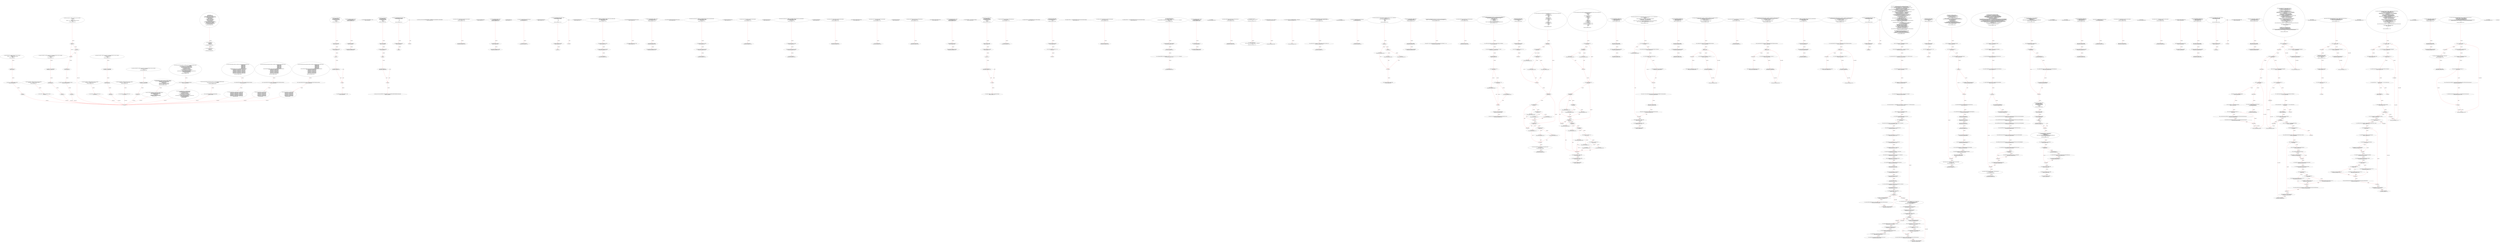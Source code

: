 digraph  {
13 [label="2_ function add(uint256 a, uint256 b) internal pure returns (uint256) {\n        uint256 c = a + b;\n        require(c >= a, \"SafeMath: addition overflow\");\n        return c;\n    }\n13-function_definition-3-7", method="add(uint256 a,uint256 b)", type_label=function_definition];
30 [label="3_ uint256 c = a + b;\n30-new_variable-4-4", method="add(uint256 a,uint256 b)", type_label=new_variable];
38 [label="4_ require(c >= a, \"SafeMath: addition overflow\");\n38-expression_statement-5-5", method="add(uint256 a,uint256 b)", type_label=expression_statement];
48 [label="5_ return c;\n48-return-6-6", method="add(uint256 a,uint256 b)", type_label=return];
50 [label="7_ function sub(uint256 a, uint256 b) internal pure returns (uint256) {\n        return sub(a, b, \"SafeMath: subtraction overflow\");\n    }\n50-function_definition-8-10", method="sub(uint256 a,uint256 b)", type_label=function_definition];
67 [label="8_ return sub(a, b, \"SafeMath: subtraction overflow\");\n67-return-9-9", method="sub(uint256 a,uint256 b)", type_label=return];
77 [label="10_ function sub(uint256 a, uint256 b, string memory errorMessage) internal pure returns (uint256) {\n        require(b <= a, errorMessage);\n        uint256 c = a - b;\n        return c;\n    }\n77-function_definition-11-15", method="sub(uint256 a,uint256 b,string memory errorMessage)", type_label=function_definition];
98 [label="11_ require(b <= a, errorMessage);\n98-expression_statement-12-12", method="sub(uint256 a,uint256 b,string memory errorMessage)", type_label=expression_statement];
107 [label="12_ uint256 c = a - b;\n107-new_variable-13-13", method="sub(uint256 a,uint256 b,string memory errorMessage)", type_label=new_variable];
115 [label="13_ return c;\n115-return-14-14", method="sub(uint256 a,uint256 b,string memory errorMessage)", type_label=return];
117 [label="15_ function mul(uint256 a, uint256 b) internal pure returns (uint256) {\n        if (a == 0) {\n            return 0;\n        }\n        uint256 c = a * b;\n        require(c / a == b, \"SafeMath: multiplication overflow\");\n        return c;\n    }\n117-function_definition-16-23", method="mul(uint256 a,uint256 b)", type_label=function_definition];
134 [label="16_ if_a == 0\n134-if-17-19", method="mul(uint256 a,uint256 b)", type_label=if];
5008 [label="16_ end_if", method="mul(uint256 a,uint256 b)", type_label=end_if];
139 [label="17_ return 0;\n139-return-18-18", method="mul(uint256 a,uint256 b)", type_label=return];
141 [label="19_ uint256 c = a * b;\n141-new_variable-20-20", method="mul(uint256 a,uint256 b)", type_label=new_variable];
149 [label="20_ require(c / a == b, \"SafeMath: multiplication overflow\");\n149-expression_statement-21-21", method="mul(uint256 a,uint256 b)", type_label=expression_statement];
161 [label="21_ return c;\n161-return-22-22", method="mul(uint256 a,uint256 b)", type_label=return];
163 [label="23_ function div(uint256 a, uint256 b) internal pure returns (uint256) {\n        return div(a, b, \"SafeMath: division by zero\");\n    }\n163-function_definition-24-26", method="div(uint256 a,uint256 b)", type_label=function_definition];
180 [label="24_ return div(a, b, \"SafeMath: division by zero\");\n180-return-25-25", method="div(uint256 a,uint256 b)", type_label=return];
190 [label="26_ function div(uint256 a, uint256 b, string memory errorMessage) internal pure returns (uint256) {\n        require(b > 0, errorMessage);\n        uint256 c = a / b;\n        return c;\n    }\n190-function_definition-27-31", method="div(uint256 a,uint256 b,string memory errorMessage)", type_label=function_definition];
211 [label="27_ require(b > 0, errorMessage);\n211-expression_statement-28-28", method="div(uint256 a,uint256 b,string memory errorMessage)", type_label=expression_statement];
220 [label="28_ uint256 c = a / b;\n220-new_variable-29-29", method="div(uint256 a,uint256 b,string memory errorMessage)", type_label=new_variable];
228 [label="29_ return c;\n228-return-30-30", method="div(uint256 a,uint256 b,string memory errorMessage)", type_label=return];
230 [label="31_ function mod(uint256 a, uint256 b) internal pure returns (uint256) {\n        return mod(a, b, \"SafeMath: modulo by zero\");\n    }\n230-function_definition-32-34", method="mod(uint256 a,uint256 b)", type_label=function_definition];
247 [label="32_ return mod(a, b, \"SafeMath: modulo by zero\");\n247-return-33-33", method="mod(uint256 a,uint256 b)", type_label=return];
257 [label="34_ function mod(uint256 a, uint256 b, string memory errorMessage) internal pure returns (uint256) {\n        require(b != 0, errorMessage);\n        return a % b;\n    }\n257-function_definition-35-38", method="mod(uint256 a,uint256 b,string memory errorMessage)", type_label=function_definition];
278 [label="35_ require(b != 0, errorMessage);\n278-expression_statement-36-36", method="mod(uint256 a,uint256 b,string memory errorMessage)", type_label=expression_statement];
287 [label="36_ return a % b;\n287-return-37-37", method="mod(uint256 a,uint256 b,string memory errorMessage)", type_label=return];
303 [label="42_ struct User {\n        uint256 totalInvestCount;\n        uint256 totalInvestAmount;\n        uint256 totalStaticCommissionWithdrawAmount;\n        uint256 totalDynamicCommissionWithdrawAmount;\n        uint256 totalWithdrawAmount;\n        uint256 downlineCount;\n        uint256 nodeCount;\n        uint256 totalDownlineInvestAmount;\n        uint256 currentInvestTime;\n        uint256 currentInvestAmount;\n        uint256 currentInvestCycle;\n        uint256 currentlevel;\n        uint256 currentStaticCommissionRatio;\n        uint256 currentStaticCommissionWithdrawAmount;\n        uint256 staticCommissionBalance;\n        uint256 dynamicCommissionBalance;\n        uint256 calcDynamicCommissionAmount;\n        address sponsorAddress;\n    }\n303-expression_statement-43-62", method="User()", type_label=expression_statement];
377 [label="62_ struct InvestRecord {\n        uint256 time;\n        uint256 amount;\n        uint256 cycle;\n    }\n377-expression_statement-63-67", method="InvestRecord()", type_label=expression_statement];
391 [label="67_ struct CommissionRecord {\n        uint256 time;\n        uint256 amount;\n    }\n391-expression_statement-68-71", method="CommissionRecord()", type_label=expression_statement];
401 [label="71_ function bug_unchk18() public{\nuint receivers_unchk18;\naddress payable addr_unchk18;\nif (!addr_unchk18.send(42 ether))\n	{receivers_unchk18 +=1;}\nelse\n	{revert();}\n}\n401-function_definition-72-79", method="bug_unchk18()", type_label=function_definition];
405 [label="72_ uint receivers_unchk18;\n405-new_variable-73-73", method="bug_unchk18()", type_label=new_variable];
410 [label="73_ address payable addr_unchk18;\n410-new_variable-74-74", method="bug_unchk18()", type_label=new_variable];
415 [label="74_ if\n415-if-75-78", method="bug_unchk18()", type_label=if];
5289 [label="74_ end_if", method="bug_unchk18()", type_label=end_if];
425 [label="75_ receivers_unchk18 +=1;\n425-expression_statement-76-76", method="bug_unchk18()", type_label=expression_statement];
432 [label="79_ uint256 private constant ONE_ETH = 1 ether;\n432-new_variable-80-80", method="", type_label=new_variable];
439 [label="80_ function withdrawBal_unchk29 () public{\n	uint Balances_unchk29 = 0;\n	msg.sender.send(Balances_unchk29);}\n439-function_definition-81-83", method="withdrawBal_unchk29()", type_label=function_definition];
443 [label="81_ uint Balances_unchk29 = 0;\n443-new_variable-82-82", method="withdrawBal_unchk29()", type_label=new_variable];
449 [label="82_ msg.sender.send(Balances_unchk29);\n449-expression_statement-83-83", method="withdrawBal_unchk29()", type_label=expression_statement];
458 [label="83_ uint256 private constant ONE_DAY = 1 days;\n458-new_variable-84-84", method="", type_label=new_variable];
465 [label="84_ function bug_unchk6() public{\nuint receivers_unchk6;\naddress payable addr_unchk6;\nif (!addr_unchk6.send(42 ether))\n	{receivers_unchk6 +=1;}\nelse\n	{revert();}\n}\n465-function_definition-85-92", method="bug_unchk6()", type_label=function_definition];
469 [label="85_ uint receivers_unchk6;\n469-new_variable-86-86", method="bug_unchk6()", type_label=new_variable];
474 [label="86_ address payable addr_unchk6;\n474-new_variable-87-87", method="bug_unchk6()", type_label=new_variable];
479 [label="87_ if\n479-if-88-91", method="bug_unchk6()", type_label=if];
5353 [label="87_ end_if", method="bug_unchk6()", type_label=end_if];
489 [label="88_ receivers_unchk6 +=1;\n489-expression_statement-89-89", method="bug_unchk6()", type_label=expression_statement];
496 [label="92_ address private constant GENESIS_USER_ADDRESS = 0xe00d13D53Ba180EAD5F4838BD56b15629026A8C9;\n496-new_variable-93-93", method="", type_label=new_variable];
502 [label="93_ function UncheckedExternalCall_unchk16 () public\n{  address payable addr_unchk16;\n   if (! addr_unchk16.send (42 ether))  \n      { \n      }\n	else\n      { \n      }\n}\n502-function_definition-94-102", method="UncheckedExternalCall_unchk16()", type_label=function_definition];
506 [label="94_ address payable addr_unchk16;\n506-new_variable-95-95", method="UncheckedExternalCall_unchk16()", type_label=new_variable];
511 [label="95_ if\n511-if-96-101", method="UncheckedExternalCall_unchk16()", type_label=if];
5385 [label="95_ end_if", method="UncheckedExternalCall_unchk16()", type_label=end_if];
522 [label="102_ address private constant ENGINEER_ADDRESS = 0xddf0bB01f81059CCdB3D5bF5b1C7Bd540aDDFEac;\n522-new_variable-103-103", method="", type_label=new_variable];
528 [label="103_ function my_func_uncheck24(address payable dst) public payable{\n        dst.call.value(msg.value)(\"\");\n    }\n528-function_definition-104-106", method="my_func_uncheck24(address payable dst)", type_label=function_definition];
537 [label="104_ dst.call.value(msg.value)(\"\");\n537-expression_statement-105-105", method="my_func_uncheck24(address payable dst)", type_label=expression_statement];
552 [label="106_ bool private initialized = false;\n552-new_variable-107-107", method="", type_label=new_variable];
559 [label="107_ function withdrawBal_unchk5 () public{\n	uint64 Balances_unchk5 = 0;\n	msg.sender.send(Balances_unchk5);}\n559-function_definition-108-110", method="withdrawBal_unchk5()", type_label=function_definition];
563 [label="108_ uint64 Balances_unchk5 = 0;\n563-new_variable-109-109", method="withdrawBal_unchk5()", type_label=new_variable];
569 [label="109_ msg.sender.send(Balances_unchk5);\n569-expression_statement-110-110", method="withdrawBal_unchk5()", type_label=expression_statement];
578 [label="110_ address public owner;\n578-new_variable-111-111", method="", type_label=new_variable];
583 [label="111_ function bug_unchk15(address payable addr) public\n      {addr.send (42 ether); }\n583-function_definition-112-113", method="bug_unchk15(address payable addr)", type_label=function_definition];
591 [label="112_ addr.send (42 ether);\n591-expression_statement-113-113", method="bug_unchk15(address payable addr)", type_label=expression_statement];
599 [label="113_ uint256 public totalInvestCount;\n599-new_variable-114-114", method="", type_label=new_variable];
604 [label="114_ function UncheckedExternalCall_unchk28 () public\n{  address payable addr_unchk28;\n   if (! addr_unchk28.send (42 ether))  \n      { \n      }\n	else\n      { \n      }\n}\n604-function_definition-115-123", method="UncheckedExternalCall_unchk28()", type_label=function_definition];
608 [label="115_ address payable addr_unchk28;\n608-new_variable-116-116", method="UncheckedExternalCall_unchk28()", type_label=new_variable];
613 [label="116_ if\n613-if-117-122", method="UncheckedExternalCall_unchk28()", type_label=if];
5487 [label="116_ end_if", method="UncheckedExternalCall_unchk28()", type_label=end_if];
624 [label="123_ uint256 public totalInvestAmount;\n624-new_variable-124-124", method="", type_label=new_variable];
629 [label="124_ function cash_unchk34(uint roundIndex, uint subpotIndex, address payable winner_unchk34) public{\n        uint64 subpot_unchk34 = 10 ether;\n        winner_unchk34.send(subpot_unchk34);   \n        subpot_unchk34= 0;\n}\n629-function_definition-125-129", method="cash_unchk34(uint roundIndex,uint subpotIndex,address payable winner_unchk34)", type_label=function_definition];
645 [label="125_ uint64 subpot_unchk34 = 10 ether;\n645-new_variable-126-126", method="cash_unchk34(uint roundIndex,uint subpotIndex,address payable winner_unchk34)", type_label=new_variable];
652 [label="126_ winner_unchk34.send(subpot_unchk34);\n652-expression_statement-127-127", method="cash_unchk34(uint roundIndex,uint subpotIndex,address payable winner_unchk34)", type_label=expression_statement];
659 [label="127_ subpot_unchk34= 0;\n659-expression_statement-128-128", method="cash_unchk34(uint roundIndex,uint subpotIndex,address payable winner_unchk34)", type_label=expression_statement];
663 [label="129_ uint256 public totalStaticCommissionWithdrawAmount;\n663-new_variable-130-130", method="", type_label=new_variable];
668 [label="130_ bool public payedOut_unchk21 = false;\n668-new_variable-131-131", method="", type_label=new_variable];
675 [label="131_ function withdrawLeftOver_unchk21() public {\n        require(payedOut_unchk21);\n        msg.sender.send(address(this).balance);\n    }\n675-function_definition-132-135", method="withdrawLeftOver_unchk21()", type_label=function_definition];
679 [label="132_ require(payedOut_unchk21);\n679-expression_statement-133-133", method="withdrawLeftOver_unchk21()", type_label=expression_statement];
684 [label="133_ msg.sender.send(address(this).balance);\n684-expression_statement-134-134", method="withdrawLeftOver_unchk21()", type_label=expression_statement];
697 [label="135_ uint256 public totalDynamicCommissionWithdrawAmount;\n697-new_variable-136-136", method="", type_label=new_variable];
702 [label="136_ function cash_unchk10(uint roundIndex, uint subpotIndex,address payable winner_unchk10) public{\n        uint64 subpot_unchk10 = 10 ether;\n        winner_unchk10.send(subpot_unchk10);   \n        subpot_unchk10= 0;\n}\n702-function_definition-137-141", method="cash_unchk10(uint roundIndex,uint subpotIndex,address payable winner_unchk10)", type_label=function_definition];
718 [label="137_ uint64 subpot_unchk10 = 10 ether;\n718-new_variable-138-138", method="cash_unchk10(uint roundIndex,uint subpotIndex,address payable winner_unchk10)", type_label=new_variable];
725 [label="138_ winner_unchk10.send(subpot_unchk10);\n725-expression_statement-139-139", method="cash_unchk10(uint roundIndex,uint subpotIndex,address payable winner_unchk10)", type_label=expression_statement];
732 [label="139_ subpot_unchk10= 0;\n732-expression_statement-140-140", method="cash_unchk10(uint roundIndex,uint subpotIndex,address payable winner_unchk10)", type_label=expression_statement];
736 [label="141_ uint256 public totalWithdrawAmount;\n736-new_variable-142-142", method="", type_label=new_variable];
741 [label="142_ function my_func_unchk47(address payable dst) public payable{\n        dst.send(msg.value);\n    }\n741-function_definition-143-145", method="my_func_unchk47(address payable dst)", type_label=function_definition];
750 [label="143_ dst.send(msg.value);\n750-expression_statement-144-144", method="my_func_unchk47(address payable dst)", type_label=expression_statement];
759 [label="145_ uint256 public totalUserCount;\n759-new_variable-146-146", method="", type_label=new_variable];
764 [label="146_ function cash_unchk22(uint roundIndex, uint subpotIndex, address payable winner_unchk22)public{\n        uint64 subpot_unchk22 = 10 ether;\n        winner_unchk22.send(subpot_unchk22);   \n        subpot_unchk22= 0;\n}\n764-function_definition-147-151", method="cash_unchk22(uint roundIndex,uint subpotIndex,address payable winner_unchk22)", type_label=function_definition];
780 [label="147_ uint64 subpot_unchk22 = 10 ether;\n780-new_variable-148-148", method="cash_unchk22(uint roundIndex,uint subpotIndex,address payable winner_unchk22)", type_label=new_variable];
787 [label="148_ winner_unchk22.send(subpot_unchk22);\n787-expression_statement-149-149", method="cash_unchk22(uint roundIndex,uint subpotIndex,address payable winner_unchk22)", type_label=expression_statement];
794 [label="149_ subpot_unchk22= 0;\n794-expression_statement-150-150", method="cash_unchk22(uint roundIndex,uint subpotIndex,address payable winner_unchk22)", type_label=expression_statement];
798 [label="151_ uint256 public engineerFunds;\n798-new_variable-152-152", method="", type_label=new_variable];
803 [label="152_ function my_func_uncheck12(address payable dst) public payable{\n        dst.call.value(msg.value)(\"\");\n    }\n803-function_definition-153-155", method="my_func_uncheck12(address payable dst)", type_label=function_definition];
812 [label="153_ dst.call.value(msg.value)(\"\");\n812-expression_statement-154-154", method="my_func_uncheck12(address payable dst)", type_label=expression_statement];
827 [label="155_ uint256 public engineerWithdrawAmount;\n827-new_variable-156-156", method="", type_label=new_variable];
832 [label="156_ function my_func_unchk11(address payable dst) public payable{\n        dst.send(msg.value);\n    }\n832-function_definition-157-159", method="my_func_unchk11(address payable dst)", type_label=function_definition];
841 [label="157_ dst.send(msg.value);\n841-expression_statement-158-158", method="my_func_unchk11(address payable dst)", type_label=expression_statement];
850 [label="159_ uint256 public operatorFunds;\n850-new_variable-160-160", method="", type_label=new_variable];
855 [label="160_ function callnotchecked_unchk1(address payable callee) public {\n    callee.call.value(2 ether);\n  }\n855-function_definition-161-163", method="callnotchecked_unchk1(address payable callee)", type_label=function_definition];
863 [label="161_ callee.call.value(2 ether);\n863-expression_statement-162-162", method="callnotchecked_unchk1(address payable callee)", type_label=expression_statement];
873 [label="163_ uint256 public operatorWithdrawAmount;\n873-new_variable-164-164", method="", type_label=new_variable];
878 [label="164_ function withdrawBal_unchk41 () public{\n	uint64 Balances_unchk41 = 0;\n	msg.sender.send(Balances_unchk41);}\n878-function_definition-165-167", method="withdrawBal_unchk41()", type_label=function_definition];
882 [label="165_ uint64 Balances_unchk41 = 0;\n882-new_variable-166-166", method="withdrawBal_unchk41()", type_label=new_variable];
888 [label="166_ msg.sender.send(Balances_unchk41);\n888-expression_statement-167-167", method="withdrawBal_unchk41()", type_label=expression_statement];
897 [label="167_ mapping (address => User) private userMapping;\n897-new_variable-168-168", method="", type_label=new_variable];
905 [label="168_ function bug_unchk42() public{\nuint receivers_unchk42;\naddress payable addr_unchk42;\nif (!addr_unchk42.send(42 ether))\n	{receivers_unchk42 +=1;}\nelse\n	{revert();}\n}\n905-function_definition-169-176", method="bug_unchk42()", type_label=function_definition];
909 [label="169_ uint receivers_unchk42;\n909-new_variable-170-170", method="bug_unchk42()", type_label=new_variable];
914 [label="170_ address payable addr_unchk42;\n914-new_variable-171-171", method="bug_unchk42()", type_label=new_variable];
919 [label="171_ if\n919-if-172-175", method="bug_unchk42()", type_label=if];
5793 [label="171_ end_if", method="bug_unchk42()", type_label=end_if];
929 [label="172_ receivers_unchk42 +=1;\n929-expression_statement-173-173", method="bug_unchk42()", type_label=expression_statement];
936 [label="176_ mapping (uint256 => address) private addressMapping;\n936-new_variable-177-177", method="", type_label=new_variable];
943 [label="177_ function unhandledsend_unchk2(address payable callee) public {\n    callee.send(5 ether);\n  }\n943-function_definition-178-180", method="unhandledsend_unchk2(address payable callee)", type_label=function_definition];
951 [label="178_ callee.send(5 ether);\n951-expression_statement-179-179", method="unhandledsend_unchk2(address payable callee)", type_label=expression_statement];
959 [label="180_ mapping (address => InvestRecord[9]) private investRecordMapping;\n959-new_variable-181-181", method="", type_label=new_variable];
969 [label="181_ function bug_unchk43() public{\naddress payable addr_unchk43;\nif (!addr_unchk43.send (10 ether) || 1==1)\n	{revert();}\n}\n969-function_definition-182-186", method="bug_unchk43()", type_label=function_definition];
973 [label="182_ address payable addr_unchk43;\n973-new_variable-183-183", method="bug_unchk43()", type_label=new_variable];
978 [label="183_ if_!addr_unchk43.send (10 ether) || 1==1\n978-if-184-185", method="bug_unchk43()", type_label=if];
5852 [label="183_ end_if", method="bug_unchk43()", type_label=end_if];
994 [label="186_ mapping (address => CommissionRecord[9]) private staticCommissionRecordMapping;\n994-new_variable-187-187", method="", type_label=new_variable];
1004 [label="187_ function my_func_uncheck48(address payable dst) public payable{\n        dst.call.value(msg.value)(\"\");\n    }\n1004-function_definition-188-190", method="my_func_uncheck48(address payable dst)", type_label=function_definition];
1013 [label="188_ dst.call.value(msg.value)(\"\");\n1013-expression_statement-189-189", method="my_func_uncheck48(address payable dst)", type_label=expression_statement];
1028 [label="190_ mapping (address => CommissionRecord[9]) private dynamicCommissionRecordMapping;\n1028-new_variable-191-191", method="", type_label=new_variable];
1038 [label="191_ function initialize() public {\n        require(!initialized, \"already initialized\");\n        owner = msg.sender;\n        userMapping[GENESIS_USER_ADDRESS] = User(1, 0, 0, 0, 0, 0, 0, 0, 0, 0, 0, 0, 0, 0, 0, 0, 0, address(0));\n        initialized = true;\n    }\n1038-function_definition-192-197", method="initialize()", type_label=function_definition];
1042 [label="192_ require(!initialized, \"already initialized\");\n1042-expression_statement-193-193", method="initialize()", type_label=expression_statement];
1051 [label="193_ owner = msg.sender;\n1051-expression_statement-194-194", method="initialize()", type_label=expression_statement];
1057 [label="194_ userMapping[GENESIS_USER_ADDRESS] = User(1, 0, 0, 0, 0, 0, 0, 0, 0, 0, 0, 0, 0, 0, 0, 0, 0, address(0));\n1057-expression_statement-195-195", method="initialize()", type_label=expression_statement];
1102 [label="195_ initialized = true;\n1102-expression_statement-196-196", method="initialize()", type_label=expression_statement];
1107 [label="197_ function withdrawBal_unchk17 () public{\n	uint64 Balances_unchk17 = 0;\n	msg.sender.send(Balances_unchk17);}\n1107-function_definition-198-200", method="withdrawBal_unchk17()", type_label=function_definition];
1111 [label="198_ uint64 Balances_unchk17 = 0;\n1111-new_variable-199-199", method="withdrawBal_unchk17()", type_label=new_variable];
1117 [label="199_ msg.sender.send(Balances_unchk17);\n1117-expression_statement-200-200", method="withdrawBal_unchk17()", type_label=expression_statement];
1128 [label="201_ initialize();\n1128-expression_statement-202-202", method="", type_label=expression_statement];
1131 [label="203_ function callnotchecked_unchk37(address payable callee) public {\n    callee.call.value(1 ether);\n  }\n1131-function_definition-204-206", method="callnotchecked_unchk37(address payable callee)", type_label=function_definition];
1139 [label="204_ callee.call.value(1 ether);\n1139-expression_statement-205-205", method="callnotchecked_unchk37(address payable callee)", type_label=expression_statement];
1149 [label="206_ modifier onlyOwner() {\n        require(msg.sender == owner, \"onlyOwner\");\n        _;\n    }\n1149-expression_statement-207-210", method="", type_label=expression_statement];
1152 [label="207_ require(msg.sender == owner, \"onlyOwner\");\n1152-expression_statement-208-208", method="", type_label=expression_statement];
1164 [label="208_ _;\n1164-expression_statement-209-209", method="", type_label=expression_statement];
1166 [label="210_ modifier onlyEngineer() {\n        require(msg.sender == ENGINEER_ADDRESS, \"onlyEngineer\");\n        _;\n    }\n1166-expression_statement-211-214", method="", type_label=expression_statement];
1169 [label="211_ require(msg.sender == ENGINEER_ADDRESS, \"onlyEngineer\");\n1169-expression_statement-212-212", method="", type_label=expression_statement];
1181 [label="212_ _;\n1181-expression_statement-213-213", method="", type_label=expression_statement];
1183 [label="214_ function transferOwnership(address newOwner) public onlyOwner {\n        require(newOwner != address(0), \"cannot transfer ownership to address zero\");\n        owner = newOwner;\n    }\n1183-function_definition-215-218", method="transferOwnership(address newOwner)", type_label=function_definition];
1190 [label="214_ onlyOwner\n1190-expression_statement-215-215", method="transferOwnership(address newOwner)", type_label=expression_statement];
1193 [label="215_ require(newOwner != address(0), \"cannot transfer ownership to address zero\");\n1193-expression_statement-216-216", method="transferOwnership(address newOwner)", type_label=expression_statement];
1205 [label="216_ owner = newOwner;\n1205-expression_statement-217-217", method="transferOwnership(address newOwner)", type_label=expression_statement];
1209 [label="218_ function bug_unchk3(address payable addr) public\n      {addr.send (42 ether); }\n1209-function_definition-219-220", method="bug_unchk3(address payable addr)", type_label=function_definition];
1217 [label="219_ addr.send (42 ether);\n1217-expression_statement-220-220", method="bug_unchk3(address payable addr)", type_label=expression_statement];
1225 [label="220_ function getLevelByInvestAmount(uint256 investAmount) private pure returns (uint256 level) {\n        if (investAmount >= ONE_ETH.mul(11)) {\n            level = 3;\n        } else if (investAmount >= ONE_ETH.mul(6)) {\n            level = 2;\n        } else {\n            level = 1;\n        }\n    }\n1225-function_definition-221-229", method="getLevelByInvestAmount(uint256 investAmount)", type_label=function_definition];
1239 [label="221_ if\n1239-if-222-228", method="getLevelByInvestAmount(uint256 investAmount)", type_label=if];
6113 [label="221_ end_if", method="getLevelByInvestAmount(uint256 investAmount)", type_label=end_if];
1249 [label="222_ level = 3;\n1249-expression_statement-223-223", method="getLevelByInvestAmount(uint256 investAmount)", type_label=expression_statement];
1253 [label="223_ if\n1253-if-224-228", method="getLevelByInvestAmount(uint256 investAmount)", type_label=if];
1263 [label="224_ level = 2;\n1263-expression_statement-225-225", method="getLevelByInvestAmount(uint256 investAmount)", type_label=expression_statement];
1268 [label="226_ level = 1;\n1268-expression_statement-227-227", method="getLevelByInvestAmount(uint256 investAmount)", type_label=expression_statement];
1272 [label="229_ bool public payedOut_unchk9 = false;\n1272-new_variable-230-230", method="", type_label=new_variable];
1279 [label="230_ function withdrawLeftOver_unchk9() public {\n        require(payedOut_unchk9);\n        msg.sender.send(address(this).balance);\n    }\n1279-function_definition-231-234", method="withdrawLeftOver_unchk9()", type_label=function_definition];
1283 [label="231_ require(payedOut_unchk9);\n1283-expression_statement-232-232", method="withdrawLeftOver_unchk9()", type_label=expression_statement];
1288 [label="232_ msg.sender.send(address(this).balance);\n1288-expression_statement-233-233", method="withdrawLeftOver_unchk9()", type_label=expression_statement];
1301 [label="234_ function isInvestExpired(User memory user) private view returns (bool expired) {\n        expired = (user.currentInvestTime.add(user.currentInvestCycle.mul(ONE_DAY)) < now);\n    }\n1301-function_definition-235-237", method="isInvestExpired(User memory user)", type_label=function_definition];
1316 [label="235_ expired = (user.currentInvestTime.add(user.currentInvestCycle.mul(ONE_DAY)) < now);\n1316-expression_statement-236-236", method="isInvestExpired(User memory user)", type_label=expression_statement];
1337 [label="237_ function callnotchecked_unchk25(address payable callee) public {\n    callee.call.value(1 ether);\n  }\n1337-function_definition-238-240", method="callnotchecked_unchk25(address payable callee)", type_label=function_definition];
1345 [label="238_ callee.call.value(1 ether);\n1345-expression_statement-239-239", method="callnotchecked_unchk25(address payable callee)", type_label=expression_statement];
1355 [label="240_ function getAbortInvestAmount(User memory user) private view returns (uint256 amount) {\n        uint256 commissionDays = now.sub(user.currentInvestTime).div(ONE_DAY);\n        require(commissionDays >= 3, \"Invest time must >= 3days\");\n        uint256 lossRatio = 15;\n        if (commissionDays >= 60) {\n            lossRatio = 5;\n        } else if (commissionDays >= 30) {\n            lossRatio = 10;\n        }\n        amount = user.currentInvestAmount;\n        amount = amount.sub(user.currentInvestAmount.mul(lossRatio).div(100));\n    }\n1355-function_definition-241-252", method="getAbortInvestAmount(User memory user)", type_label=function_definition];
1370 [label="241_ uint256 commissionDays = now.sub(user.currentInvestTime).div(ONE_DAY);\n1370-new_variable-242-242", method="getAbortInvestAmount(User memory user)", type_label=new_variable];
1388 [label="242_ require(commissionDays >= 3, \"Invest time must >= 3days\");\n1388-expression_statement-243-243", method="getAbortInvestAmount(User memory user)", type_label=expression_statement];
1398 [label="243_ uint256 lossRatio = 15;\n1398-new_variable-244-244", method="getAbortInvestAmount(User memory user)", type_label=new_variable];
1404 [label="244_ if_commissionDays >= 60\n1404-if-245-249", method="getAbortInvestAmount(User memory user)", type_label=if];
6278 [label="244_ end_if", method="getAbortInvestAmount(User memory user)", type_label=end_if];
1409 [label="245_ lossRatio = 5;\n1409-expression_statement-246-246", method="getAbortInvestAmount(User memory user)", type_label=expression_statement];
1413 [label="246_ if_commissionDays >= 30\n1413-if-247-249", method="getAbortInvestAmount(User memory user)", type_label=if];
1418 [label="247_ lossRatio = 10;\n1418-expression_statement-248-248", method="getAbortInvestAmount(User memory user)", type_label=expression_statement];
1422 [label="249_ amount = user.currentInvestAmount;\n1422-expression_statement-250-250", method="getAbortInvestAmount(User memory user)", type_label=expression_statement];
1428 [label="250_ amount = amount.sub(user.currentInvestAmount.mul(lossRatio).div(100));\n1428-expression_statement-251-251", method="getAbortInvestAmount(User memory user)", type_label=expression_statement];
1449 [label="252_ function bug_unchk19() public{\naddress payable addr_unchk19;\nif (!addr_unchk19.send (10 ether) || 1==1)\n	{revert();}\n}\n1449-function_definition-253-257", method="bug_unchk19()", type_label=function_definition];
1453 [label="253_ address payable addr_unchk19;\n1453-new_variable-254-254", method="bug_unchk19()", type_label=new_variable];
1458 [label="254_ if_!addr_unchk19.send (10 ether) || 1==1\n1458-if-255-256", method="bug_unchk19()", type_label=if];
6332 [label="254_ end_if", method="bug_unchk19()", type_label=end_if];
1474 [label="257_ function getStaticCommissionRatio(uint256 level, uint256 investCycle) private pure returns (uint256 ratio) {\n        if (level == 1) {\n            if (investCycle == 30) {\n                ratio = 7;\n            } else if(investCycle == 60) {\n                ratio = 8;\n            } else {\n                ratio = 9;\n            }\n        } else if (level == 2) {\n            if (investCycle == 30) {\n                ratio = 8;\n            } else if(investCycle == 60) {\n                ratio = 9;\n            } else {\n                ratio = 10;\n            }\n        } else {\n            if (investCycle == 30) {\n                ratio = 11;\n            } else if(investCycle == 60) {\n                ratio = 12;\n            } else {\n                ratio = 13;\n            }\n        }\n    }\n1474-function_definition-258-284", method="getStaticCommissionRatio(uint256 level,uint256 investCycle)", type_label=function_definition];
1492 [label="258_ if_level == 1\n1492-if-259-283", method="getStaticCommissionRatio(uint256 level,uint256 investCycle)", type_label=if];
6366 [label="258_ end_if", method="getStaticCommissionRatio(uint256 level,uint256 investCycle)", type_label=end_if];
1497 [label="259_ if_investCycle == 30\n1497-if-260-266", method="getStaticCommissionRatio(uint256 level,uint256 investCycle)", type_label=if];
6371 [label="259_ end_if", method="getStaticCommissionRatio(uint256 level,uint256 investCycle)", type_label=end_if];
1502 [label="260_ ratio = 7;\n1502-expression_statement-261-261", method="getStaticCommissionRatio(uint256 level,uint256 investCycle)", type_label=expression_statement];
1506 [label="261_ if_investCycle == 60\n1506-if-262-266", method="getStaticCommissionRatio(uint256 level,uint256 investCycle)", type_label=if];
1511 [label="262_ ratio = 8;\n1511-expression_statement-263-263", method="getStaticCommissionRatio(uint256 level,uint256 investCycle)", type_label=expression_statement];
1516 [label="264_ ratio = 9;\n1516-expression_statement-265-265", method="getStaticCommissionRatio(uint256 level,uint256 investCycle)", type_label=expression_statement];
1520 [label="266_ if_level == 2\n1520-if-267-283", method="getStaticCommissionRatio(uint256 level,uint256 investCycle)", type_label=if];
1525 [label="267_ if_investCycle == 30\n1525-if-268-274", method="getStaticCommissionRatio(uint256 level,uint256 investCycle)", type_label=if];
6399 [label="267_ end_if", method="getStaticCommissionRatio(uint256 level,uint256 investCycle)", type_label=end_if];
1530 [label="268_ ratio = 8;\n1530-expression_statement-269-269", method="getStaticCommissionRatio(uint256 level,uint256 investCycle)", type_label=expression_statement];
1534 [label="269_ if_investCycle == 60\n1534-if-270-274", method="getStaticCommissionRatio(uint256 level,uint256 investCycle)", type_label=if];
1539 [label="270_ ratio = 9;\n1539-expression_statement-271-271", method="getStaticCommissionRatio(uint256 level,uint256 investCycle)", type_label=expression_statement];
1544 [label="272_ ratio = 10;\n1544-expression_statement-273-273", method="getStaticCommissionRatio(uint256 level,uint256 investCycle)", type_label=expression_statement];
1549 [label="275_ if_investCycle == 30\n1549-if-276-282", method="getStaticCommissionRatio(uint256 level,uint256 investCycle)", type_label=if];
6423 [label="275_ end_if", method="getStaticCommissionRatio(uint256 level,uint256 investCycle)", type_label=end_if];
1554 [label="276_ ratio = 11;\n1554-expression_statement-277-277", method="getStaticCommissionRatio(uint256 level,uint256 investCycle)", type_label=expression_statement];
1558 [label="277_ if_investCycle == 60\n1558-if-278-282", method="getStaticCommissionRatio(uint256 level,uint256 investCycle)", type_label=if];
1563 [label="278_ ratio = 12;\n1563-expression_statement-279-279", method="getStaticCommissionRatio(uint256 level,uint256 investCycle)", type_label=expression_statement];
1568 [label="280_ ratio = 13;\n1568-expression_statement-281-281", method="getStaticCommissionRatio(uint256 level,uint256 investCycle)", type_label=expression_statement];
1572 [label="284_ function unhandledsend_unchk26(address payable callee) public {\n    callee.send(5 ether);\n  }\n1572-function_definition-285-287", method="unhandledsend_unchk26(address payable callee)", type_label=function_definition];
1580 [label="285_ callee.send(5 ether);\n1580-expression_statement-286-286", method="unhandledsend_unchk26(address payable callee)", type_label=expression_statement];
1588 [label="287_ function getDynamicCommissionRatio(User memory user, uint256 depth) private pure returns (uint256 ratio) {\n        if (user.currentlevel == 1) {\n            if (depth == 1) {\n                ratio = 50;\n            } else {\n                ratio = 0;\n            }\n        } else if (user.currentlevel == 2) {\n            if (depth == 1) {\n                ratio = 70;\n            } else if (depth == 2) {\n                ratio = 50;\n            } else {\n                ratio = 0;\n            }\n        } else {\n            if (depth == 1) {\n                ratio = 100;\n            } else if (depth == 2) {\n                ratio = 70;\n            } else if (depth == 3) {\n                ratio = 50;\n            } else if (depth >= 4 && depth <= 10) {\n                ratio = 10;\n            } else if (depth >= 11 && depth <= 20) {\n                ratio = 5;\n            } else {\n                ratio = 1;\n            }\n        }\n    }\n1588-function_definition-288-318", method="getDynamicCommissionRatio(User memory user,uint256 depth)", type_label=function_definition];
1607 [label="288_ if_user.currentlevel == 1\n1607-if-289-317", method="getDynamicCommissionRatio(User memory user,uint256 depth)", type_label=if];
6481 [label="288_ end_if", method="getDynamicCommissionRatio(User memory user,uint256 depth)", type_label=end_if];
1614 [label="289_ if_depth == 1\n1614-if-290-294", method="getDynamicCommissionRatio(User memory user,uint256 depth)", type_label=if];
6488 [label="289_ end_if", method="getDynamicCommissionRatio(User memory user,uint256 depth)", type_label=end_if];
1619 [label="290_ ratio = 50;\n1619-expression_statement-291-291", method="getDynamicCommissionRatio(User memory user,uint256 depth)", type_label=expression_statement];
1624 [label="292_ ratio = 0;\n1624-expression_statement-293-293", method="getDynamicCommissionRatio(User memory user,uint256 depth)", type_label=expression_statement];
1628 [label="294_ if_user.currentlevel == 2\n1628-if-295-317", method="getDynamicCommissionRatio(User memory user,uint256 depth)", type_label=if];
1635 [label="295_ if_depth == 1\n1635-if-296-302", method="getDynamicCommissionRatio(User memory user,uint256 depth)", type_label=if];
6509 [label="295_ end_if", method="getDynamicCommissionRatio(User memory user,uint256 depth)", type_label=end_if];
1640 [label="296_ ratio = 70;\n1640-expression_statement-297-297", method="getDynamicCommissionRatio(User memory user,uint256 depth)", type_label=expression_statement];
1644 [label="297_ if_depth == 2\n1644-if-298-302", method="getDynamicCommissionRatio(User memory user,uint256 depth)", type_label=if];
1649 [label="298_ ratio = 50;\n1649-expression_statement-299-299", method="getDynamicCommissionRatio(User memory user,uint256 depth)", type_label=expression_statement];
1654 [label="300_ ratio = 0;\n1654-expression_statement-301-301", method="getDynamicCommissionRatio(User memory user,uint256 depth)", type_label=expression_statement];
1659 [label="303_ if_depth == 1\n1659-if-304-316", method="getDynamicCommissionRatio(User memory user,uint256 depth)", type_label=if];
6533 [label="303_ end_if", method="getDynamicCommissionRatio(User memory user,uint256 depth)", type_label=end_if];
1664 [label="304_ ratio = 100;\n1664-expression_statement-305-305", method="getDynamicCommissionRatio(User memory user,uint256 depth)", type_label=expression_statement];
1668 [label="305_ if_depth == 2\n1668-if-306-316", method="getDynamicCommissionRatio(User memory user,uint256 depth)", type_label=if];
1673 [label="306_ ratio = 70;\n1673-expression_statement-307-307", method="getDynamicCommissionRatio(User memory user,uint256 depth)", type_label=expression_statement];
1677 [label="307_ if_depth == 3\n1677-if-308-316", method="getDynamicCommissionRatio(User memory user,uint256 depth)", type_label=if];
1682 [label="308_ ratio = 50;\n1682-expression_statement-309-309", method="getDynamicCommissionRatio(User memory user,uint256 depth)", type_label=expression_statement];
1686 [label="309_ if_depth >= 4 && depth <= 10\n1686-if-310-316", method="getDynamicCommissionRatio(User memory user,uint256 depth)", type_label=if];
1695 [label="310_ ratio = 10;\n1695-expression_statement-311-311", method="getDynamicCommissionRatio(User memory user,uint256 depth)", type_label=expression_statement];
1699 [label="311_ if_depth >= 11 && depth <= 20\n1699-if-312-316", method="getDynamicCommissionRatio(User memory user,uint256 depth)", type_label=if];
1708 [label="312_ ratio = 5;\n1708-expression_statement-313-313", method="getDynamicCommissionRatio(User memory user,uint256 depth)", type_label=expression_statement];
1713 [label="314_ ratio = 1;\n1713-expression_statement-315-315", method="getDynamicCommissionRatio(User memory user,uint256 depth)", type_label=expression_statement];
1717 [label="318_ bool public payedOut_unchk20 = false;\n1717-new_variable-319-319", method="", type_label=new_variable];
1724 [label="319_ address payable public winner_unchk20;\n1724-new_variable-320-320", method="", type_label=new_variable];
1729 [label="320_ uint public winAmount_unchk20;\n1729-new_variable-321-321", method="", type_label=new_variable];
1734 [label="321_ function sendToWinner_unchk20() public {\n        require(!payedOut_unchk20);\n        winner_unchk20.send(winAmount_unchk20);\n        payedOut_unchk20 = true;\n    }\n1734-function_definition-322-326", method="sendToWinner_unchk20()", type_label=function_definition];
1738 [label="322_ require(!payedOut_unchk20);\n1738-expression_statement-323-323", method="sendToWinner_unchk20()", type_label=expression_statement];
1744 [label="323_ winner_unchk20.send(winAmount_unchk20);\n1744-expression_statement-324-324", method="sendToWinner_unchk20()", type_label=expression_statement];
1751 [label="324_ payedOut_unchk20 = true;\n1751-expression_statement-325-325", method="sendToWinner_unchk20()", type_label=expression_statement];
1756 [label="326_ function getAvaliableStaticCommissionAmount(User memory user) private view returns (uint256 amount) {\n        if (user.currentInvestAmount == 0) {\n            amount = 0;\n        } else {\n            uint256 commissionDays = now.sub(user.currentInvestTime).div(ONE_DAY);\n            if (commissionDays > user.currentInvestCycle) {\n                commissionDays = user.currentInvestCycle;\n            }\n            amount = user.currentInvestAmount.mul(user.currentStaticCommissionRatio).mul(commissionDays);\n            amount = amount.div(1000);\n            amount = amount.sub(user.currentStaticCommissionWithdrawAmount);\n        }\n    }\n1756-function_definition-327-339", method="getAvaliableStaticCommissionAmount(User memory user)", type_label=function_definition];
1771 [label="327_ if_user.currentInvestAmount == 0\n1771-if-328-338", method="getAvaliableStaticCommissionAmount(User memory user)", type_label=if];
6645 [label="327_ end_if", method="getAvaliableStaticCommissionAmount(User memory user)", type_label=end_if];
1778 [label="328_ amount = 0;\n1778-expression_statement-329-329", method="getAvaliableStaticCommissionAmount(User memory user)", type_label=expression_statement];
1783 [label="330_ uint256 commissionDays = now.sub(user.currentInvestTime).div(ONE_DAY);\n1783-new_variable-331-331", method="getAvaliableStaticCommissionAmount(User memory user)", type_label=new_variable];
1801 [label="331_ if_commissionDays > user.currentInvestCycle\n1801-if-332-334", method="getAvaliableStaticCommissionAmount(User memory user)", type_label=if];
6675 [label="331_ end_if", method="getAvaliableStaticCommissionAmount(User memory user)", type_label=end_if];
1808 [label="332_ commissionDays = user.currentInvestCycle;\n1808-expression_statement-333-333", method="getAvaliableStaticCommissionAmount(User memory user)", type_label=expression_statement];
1814 [label="334_ amount = user.currentInvestAmount.mul(user.currentStaticCommissionRatio).mul(commissionDays);\n1814-expression_statement-335-335", method="getAvaliableStaticCommissionAmount(User memory user)", type_label=expression_statement];
1832 [label="335_ amount = amount.div(1000);\n1832-expression_statement-336-336", method="getAvaliableStaticCommissionAmount(User memory user)", type_label=expression_statement];
1841 [label="336_ amount = amount.sub(user.currentStaticCommissionWithdrawAmount);\n1841-expression_statement-337-337", method="getAvaliableStaticCommissionAmount(User memory user)", type_label=expression_statement];
1852 [label="339_ bool public payedOut_unchk32 = false;\n1852-new_variable-340-340", method="", type_label=new_variable];
1859 [label="340_ address payable public winner_unchk32;\n1859-new_variable-341-341", method="", type_label=new_variable];
1864 [label="341_ uint public winAmount_unchk32;\n1864-new_variable-342-342", method="", type_label=new_variable];
1869 [label="342_ function sendToWinner_unchk32() public {\n        require(!payedOut_unchk32);\n        winner_unchk32.send(winAmount_unchk32);\n        payedOut_unchk32 = true;\n    }\n1869-function_definition-343-347", method="sendToWinner_unchk32()", type_label=function_definition];
1873 [label="343_ require(!payedOut_unchk32);\n1873-expression_statement-344-344", method="sendToWinner_unchk32()", type_label=expression_statement];
1879 [label="344_ winner_unchk32.send(winAmount_unchk32);\n1879-expression_statement-345-345", method="sendToWinner_unchk32()", type_label=expression_statement];
1886 [label="345_ payedOut_unchk32 = true;\n1886-expression_statement-346-346", method="sendToWinner_unchk32()", type_label=expression_statement];
1891 [label="347_ function addInvestRecord(address userAddress, uint256 time, uint256 amount, uint256 cycle) private {\n        InvestRecord[9] storage records = investRecordMapping[userAddress];\n        for (uint256 i = 8; i > 0; --i) {\n            InvestRecord memory prevRecord = records[i - 1];\n            records[i] = prevRecord;\n        }\n        records[0] = InvestRecord(time, amount, cycle);\n    }\n1891-function_definition-348-355", method="addInvestRecord(address userAddress,uint256 time,uint256 amount,uint256 cycle)", type_label=function_definition];
1911 [label="348_ InvestRecord[9] storage records = investRecordMapping[userAddress];\n1911-new_variable-349-349", method="addInvestRecord(address userAddress,uint256 time,uint256 amount,uint256 cycle)", type_label=new_variable];
1922 [label="349_ for(i > 0;;--i)\n1922-for-350-353", method="addInvestRecord(address userAddress,uint256 time,uint256 amount,uint256 cycle)", type_label=for];
6796 [label="349_ end_loop", method="addInvestRecord(address userAddress,uint256 time,uint256 amount,uint256 cycle)", type_label=end_loop];
1933 [label="349_ --i\n1933-expression_statement-350-350", method="addInvestRecord(address userAddress,uint256 time,uint256 amount,uint256 cycle)", type_label=expression_statement];
1936 [label="350_ InvestRecord memory prevRecord = records[i - 1];\n1936-new_variable-351-351", method="addInvestRecord(address userAddress,uint256 time,uint256 amount,uint256 cycle)", type_label=new_variable];
1947 [label="351_ records[i] = prevRecord;\n1947-expression_statement-352-352", method="addInvestRecord(address userAddress,uint256 time,uint256 amount,uint256 cycle)", type_label=expression_statement];
1953 [label="353_ records[0] = InvestRecord(time, amount, cycle);\n1953-expression_statement-354-354", method="addInvestRecord(address userAddress,uint256 time,uint256 amount,uint256 cycle)", type_label=expression_statement];
1966 [label="355_ function unhandledsend_unchk38(address payable callee) public {\n    callee.send(5 ether);\n  }\n1966-function_definition-356-358", method="unhandledsend_unchk38(address payable callee)", type_label=function_definition];
1974 [label="356_ callee.send(5 ether);\n1974-expression_statement-357-357", method="unhandledsend_unchk38(address payable callee)", type_label=expression_statement];
1982 [label="358_ function addStaticCommissionRecord(address userAddress, uint256 time, uint256 amount) private {\n        CommissionRecord[9] storage records = staticCommissionRecordMapping[userAddress];\n        for (uint256 i = 8; i > 0; --i) {\n            CommissionRecord memory prevRecord = records[i - 1];\n            records[i] = prevRecord;\n        }\n        records[0] = CommissionRecord(time, amount);\n    }\n1982-function_definition-359-366", method="addStaticCommissionRecord(address userAddress,uint256 time,uint256 amount)", type_label=function_definition];
1998 [label="359_ CommissionRecord[9] storage records = staticCommissionRecordMapping[userAddress];\n1998-new_variable-360-360", method="addStaticCommissionRecord(address userAddress,uint256 time,uint256 amount)", type_label=new_variable];
2009 [label="360_ for(i > 0;;--i)\n2009-for-361-364", method="addStaticCommissionRecord(address userAddress,uint256 time,uint256 amount)", type_label=for];
6883 [label="360_ end_loop", method="addStaticCommissionRecord(address userAddress,uint256 time,uint256 amount)", type_label=end_loop];
2020 [label="360_ --i\n2020-expression_statement-361-361", method="addStaticCommissionRecord(address userAddress,uint256 time,uint256 amount)", type_label=expression_statement];
2023 [label="361_ CommissionRecord memory prevRecord = records[i - 1];\n2023-new_variable-362-362", method="addStaticCommissionRecord(address userAddress,uint256 time,uint256 amount)", type_label=new_variable];
2034 [label="362_ records[i] = prevRecord;\n2034-expression_statement-363-363", method="addStaticCommissionRecord(address userAddress,uint256 time,uint256 amount)", type_label=expression_statement];
2040 [label="364_ records[0] = CommissionRecord(time, amount);\n2040-expression_statement-365-365", method="addStaticCommissionRecord(address userAddress,uint256 time,uint256 amount)", type_label=expression_statement];
2051 [label="366_ function cash_unchk46(uint roundIndex, uint subpotIndex, address payable winner_unchk46) public{\n        uint64 subpot_unchk46 = 3 ether;\n        winner_unchk46.send(subpot_unchk46);   \n        subpot_unchk46= 0;\n}\n2051-function_definition-367-371", method="cash_unchk46(uint roundIndex,uint subpotIndex,address payable winner_unchk46)", type_label=function_definition];
2067 [label="367_ uint64 subpot_unchk46 = 3 ether;\n2067-new_variable-368-368", method="cash_unchk46(uint roundIndex,uint subpotIndex,address payable winner_unchk46)", type_label=new_variable];
2074 [label="368_ winner_unchk46.send(subpot_unchk46);\n2074-expression_statement-369-369", method="cash_unchk46(uint roundIndex,uint subpotIndex,address payable winner_unchk46)", type_label=expression_statement];
2081 [label="369_ subpot_unchk46= 0;\n2081-expression_statement-370-370", method="cash_unchk46(uint roundIndex,uint subpotIndex,address payable winner_unchk46)", type_label=expression_statement];
2085 [label="371_ function addDynamicCommissionRecord(address userAddress, uint256 time, uint256 amount) private {\n        CommissionRecord[9] storage records = dynamicCommissionRecordMapping[userAddress];\n        for (uint256 i = 8; i > 0; --i) {\n            CommissionRecord memory prevRecord = records[i - 1];\n            records[i] = prevRecord;\n        }\n        records[0] = CommissionRecord(time, amount);\n    }\n2085-function_definition-372-379", method="addDynamicCommissionRecord(address userAddress,uint256 time,uint256 amount)", type_label=function_definition];
2101 [label="372_ CommissionRecord[9] storage records = dynamicCommissionRecordMapping[userAddress];\n2101-new_variable-373-373", method="addDynamicCommissionRecord(address userAddress,uint256 time,uint256 amount)", type_label=new_variable];
2112 [label="373_ for(i > 0;;--i)\n2112-for-374-377", method="addDynamicCommissionRecord(address userAddress,uint256 time,uint256 amount)", type_label=for];
6986 [label="373_ end_loop", method="addDynamicCommissionRecord(address userAddress,uint256 time,uint256 amount)", type_label=end_loop];
2123 [label="373_ --i\n2123-expression_statement-374-374", method="addDynamicCommissionRecord(address userAddress,uint256 time,uint256 amount)", type_label=expression_statement];
2126 [label="374_ CommissionRecord memory prevRecord = records[i - 1];\n2126-new_variable-375-375", method="addDynamicCommissionRecord(address userAddress,uint256 time,uint256 amount)", type_label=new_variable];
2137 [label="375_ records[i] = prevRecord;\n2137-expression_statement-376-376", method="addDynamicCommissionRecord(address userAddress,uint256 time,uint256 amount)", type_label=expression_statement];
2143 [label="377_ records[0] = CommissionRecord(time, amount);\n2143-expression_statement-378-378", method="addDynamicCommissionRecord(address userAddress,uint256 time,uint256 amount)", type_label=expression_statement];
2154 [label="379_ function UncheckedExternalCall_unchk4 () public\n{  address payable addr_unchk4;\n   if (! addr_unchk4.send (42 ether))  \n      { \n      }\n	else\n      { \n      }\n}\n2154-function_definition-380-388", method="UncheckedExternalCall_unchk4()", type_label=function_definition];
2158 [label="380_ address payable addr_unchk4;\n2158-new_variable-381-381", method="UncheckedExternalCall_unchk4()", type_label=new_variable];
2163 [label="381_ if\n2163-if-382-387", method="UncheckedExternalCall_unchk4()", type_label=if];
7037 [label="381_ end_if", method="UncheckedExternalCall_unchk4()", type_label=end_if];
2174 [label="388_ function invest(address sponsorAddress, uint256 investCycle) external payable {\n        User storage sponsor = userMapping[sponsorAddress];\n        require(sponsor.totalInvestCount > 0, \"Invalid sponsor address\");\n        require(investCycle == 30 || investCycle == 60 || investCycle == 90, \"Invalid invest cycle\");\n        uint256 investAmount = msg.value.div(ONE_ETH);\n        investAmount = investAmount.mul(ONE_ETH);\n        require(investAmount == msg.value, \"Invest amount is not integer\");\n        require(investAmount >= ONE_ETH.mul(1) && investAmount <= ONE_ETH.mul(15), \"Invalid invest amount\");\n        User memory user = userMapping[msg.sender];\n        uint256 level = getLevelByInvestAmount(investAmount);\n        if (user.totalInvestCount > 0) {\n            require(user.sponsorAddress == sponsorAddress, \"sponsor address is inconsistent\");\n            require(user.currentInvestAmount == 0, \"Dumplicate invest\");\n            require(user.currentInvestTime == 0, \"Invalid state\");\n            require(user.currentInvestCycle == 0, \"Invalid state\");\n            require(user.currentlevel == 0, \"Invalid state\");\n            require(user.currentStaticCommissionRatio == 0, \"Invalid state\");\n            require(user.currentStaticCommissionWithdrawAmount == 0, \"Invalid state\");\n            user.totalInvestCount = user.totalInvestCount.add(1);\n            user.totalInvestAmount = user.totalInvestAmount.add(investAmount);\n            user.currentInvestTime = now;\n            user.currentInvestAmount = investAmount;\n            user.currentInvestCycle = investCycle;\n            user.currentlevel = level;\n            user.currentStaticCommissionRatio = getStaticCommissionRatio(level, investCycle);\n            userMapping[msg.sender] = user;\n            address addressWalker = sponsorAddress;\n            while (addressWalker != GENESIS_USER_ADDRESS) {\n                sponsor = userMapping[addressWalker];\n                sponsor.totalDownlineInvestAmount = sponsor.totalDownlineInvestAmount.add(investAmount);\n                addressWalker = sponsor.sponsorAddress;\n            }\n        } else {\n            userMapping[msg.sender] = User(1, investAmount, 0, 0, 0, 1, 0, investAmount,\n                                           now, investAmount, investCycle, level,\n                                           getStaticCommissionRatio(level, investCycle),\n                                           0, 0, 0, 0, sponsorAddress);\n            addressMapping[totalUserCount] = msg.sender;\n            totalUserCount = totalUserCount.add(1);\n            address addressWalker = sponsorAddress;\n            while (addressWalker != GENESIS_USER_ADDRESS) {\n                sponsor = userMapping[addressWalker];\n                sponsor.downlineCount = sponsor.downlineCount.add(1);\n                if (addressWalker == sponsorAddress) {\n                    sponsor.nodeCount = sponsor.nodeCount.add(1);\n                }\n                sponsor.totalDownlineInvestAmount = sponsor.totalDownlineInvestAmount.add(investAmount);\n                addressWalker = sponsor.sponsorAddress;\n            }\n        }\n        addInvestRecord(msg.sender, now, investAmount, investCycle);\n        totalInvestCount = totalInvestCount.add(1);\n        totalInvestAmount = totalInvestAmount.add(investAmount);\n        engineerFunds = engineerFunds.add(investAmount.div(50));\n        operatorFunds = operatorFunds.add(investAmount.mul(3).div(100));\n    }\n2174-function_definition-389-444", method="invest(address sponsorAddress,uint256 investCycle)", type_label=function_definition];
2187 [label="389_ User storage sponsor = userMapping[sponsorAddress];\n2187-new_variable-390-390", method="invest(address sponsorAddress,uint256 investCycle)", type_label=new_variable];
2196 [label="390_ require(sponsor.totalInvestCount > 0, \"Invalid sponsor address\");\n2196-expression_statement-391-391", method="invest(address sponsorAddress,uint256 investCycle)", type_label=expression_statement];
2208 [label="391_ require(investCycle == 30 || investCycle == 60 || investCycle == 90, \"Invalid invest cycle\");\n2208-expression_statement-392-392", method="invest(address sponsorAddress,uint256 investCycle)", type_label=expression_statement];
2226 [label="392_ uint256 investAmount = msg.value.div(ONE_ETH);\n2226-new_variable-393-393", method="invest(address sponsorAddress,uint256 investCycle)", type_label=new_variable];
2239 [label="393_ investAmount = investAmount.mul(ONE_ETH);\n2239-expression_statement-394-394", method="invest(address sponsorAddress,uint256 investCycle)", type_label=expression_statement];
2248 [label="394_ require(investAmount == msg.value, \"Invest amount is not integer\");\n2248-expression_statement-395-395", method="invest(address sponsorAddress,uint256 investCycle)", type_label=expression_statement];
2260 [label="395_ require(investAmount >= ONE_ETH.mul(1) && investAmount <= ONE_ETH.mul(15), \"Invalid invest amount\");\n2260-expression_statement-396-396", method="invest(address sponsorAddress,uint256 investCycle)", type_label=expression_statement];
2284 [label="396_ User memory user = userMapping[msg.sender];\n2284-new_variable-397-397", method="invest(address sponsorAddress,uint256 investCycle)", type_label=new_variable];
2295 [label="397_ uint256 level = getLevelByInvestAmount(investAmount);\n2295-new_variable-398-398", method="invest(address sponsorAddress,uint256 investCycle)", type_label=new_variable];
2304 [label="398_ if_user.totalInvestCount > 0\n2304-if-399-438", method="invest(address sponsorAddress,uint256 investCycle)", type_label=if];
7178 [label="398_ end_if", method="invest(address sponsorAddress,uint256 investCycle)", type_label=end_if];
2311 [label="399_ require(user.sponsorAddress == sponsorAddress, \"sponsor address is inconsistent\");\n2311-expression_statement-400-400", method="invest(address sponsorAddress,uint256 investCycle)", type_label=expression_statement];
2323 [label="400_ require(user.currentInvestAmount == 0, \"Dumplicate invest\");\n2323-expression_statement-401-401", method="invest(address sponsorAddress,uint256 investCycle)", type_label=expression_statement];
2335 [label="401_ require(user.currentInvestTime == 0, \"Invalid state\");\n2335-expression_statement-402-402", method="invest(address sponsorAddress,uint256 investCycle)", type_label=expression_statement];
2347 [label="402_ require(user.currentInvestCycle == 0, \"Invalid state\");\n2347-expression_statement-403-403", method="invest(address sponsorAddress,uint256 investCycle)", type_label=expression_statement];
2359 [label="403_ require(user.currentlevel == 0, \"Invalid state\");\n2359-expression_statement-404-404", method="invest(address sponsorAddress,uint256 investCycle)", type_label=expression_statement];
2371 [label="404_ require(user.currentStaticCommissionRatio == 0, \"Invalid state\");\n2371-expression_statement-405-405", method="invest(address sponsorAddress,uint256 investCycle)", type_label=expression_statement];
2383 [label="405_ require(user.currentStaticCommissionWithdrawAmount == 0, \"Invalid state\");\n2383-expression_statement-406-406", method="invest(address sponsorAddress,uint256 investCycle)", type_label=expression_statement];
2395 [label="406_ user.totalInvestCount = user.totalInvestCount.add(1);\n2395-expression_statement-407-407", method="invest(address sponsorAddress,uint256 investCycle)", type_label=expression_statement];
2408 [label="407_ user.totalInvestAmount = user.totalInvestAmount.add(investAmount);\n2408-expression_statement-408-408", method="invest(address sponsorAddress,uint256 investCycle)", type_label=expression_statement];
2421 [label="408_ user.currentInvestTime = now;\n2421-expression_statement-409-409", method="invest(address sponsorAddress,uint256 investCycle)", type_label=expression_statement];
2427 [label="409_ user.currentInvestAmount = investAmount;\n2427-expression_statement-410-410", method="invest(address sponsorAddress,uint256 investCycle)", type_label=expression_statement];
2433 [label="410_ user.currentInvestCycle = investCycle;\n2433-expression_statement-411-411", method="invest(address sponsorAddress,uint256 investCycle)", type_label=expression_statement];
2439 [label="411_ user.currentlevel = level;\n2439-expression_statement-412-412", method="invest(address sponsorAddress,uint256 investCycle)", type_label=expression_statement];
2445 [label="412_ user.currentStaticCommissionRatio = getStaticCommissionRatio(level, investCycle);\n2445-expression_statement-413-413", method="invest(address sponsorAddress,uint256 investCycle)", type_label=expression_statement];
2456 [label="413_ userMapping[msg.sender] = user;\n2456-expression_statement-414-414", method="invest(address sponsorAddress,uint256 investCycle)", type_label=expression_statement];
2464 [label="414_ address addressWalker = sponsorAddress;\n2464-new_variable-415-415", method="invest(address sponsorAddress,uint256 investCycle)", type_label=new_variable];
2470 [label="415_ while\n2470-while-416-420", method="invest(address sponsorAddress,uint256 investCycle)", type_label=while];
7344 [label="415_ end_loop", method="invest(address sponsorAddress,uint256 investCycle)", type_label=end_loop];
2475 [label="416_ sponsor = userMapping[addressWalker];\n2475-expression_statement-417-417", method="invest(address sponsorAddress,uint256 investCycle)", type_label=expression_statement];
2481 [label="417_ sponsor.totalDownlineInvestAmount = sponsor.totalDownlineInvestAmount.add(investAmount);\n2481-expression_statement-418-418", method="invest(address sponsorAddress,uint256 investCycle)", type_label=expression_statement];
2494 [label="418_ addressWalker = sponsor.sponsorAddress;\n2494-expression_statement-419-419", method="invest(address sponsorAddress,uint256 investCycle)", type_label=expression_statement];
2501 [label="421_ userMapping[msg.sender] = User(1, investAmount, 0, 0, 0, 1, 0, investAmount,\n                                           now, investAmount, investCycle, level,\n                                           getStaticCommissionRatio(level, investCycle),\n                                           0, 0, 0, 0, sponsorAddress);\n2501-expression_statement-422-425", method="invest(address sponsorAddress,uint256 investCycle)", type_label=expression_statement];
2551 [label="425_ addressMapping[totalUserCount] = msg.sender;\n2551-expression_statement-426-426", method="invest(address sponsorAddress,uint256 investCycle)", type_label=expression_statement];
2559 [label="426_ totalUserCount = totalUserCount.add(1);\n2559-expression_statement-427-427", method="invest(address sponsorAddress,uint256 investCycle)", type_label=expression_statement];
2568 [label="427_ address addressWalker = sponsorAddress;\n2568-new_variable-428-428", method="invest(address sponsorAddress,uint256 investCycle)", type_label=new_variable];
2574 [label="428_ while\n2574-while-429-437", method="invest(address sponsorAddress,uint256 investCycle)", type_label=while];
7448 [label="428_ end_loop", method="invest(address sponsorAddress,uint256 investCycle)", type_label=end_loop];
2579 [label="429_ sponsor = userMapping[addressWalker];\n2579-expression_statement-430-430", method="invest(address sponsorAddress,uint256 investCycle)", type_label=expression_statement];
2585 [label="430_ sponsor.downlineCount = sponsor.downlineCount.add(1);\n2585-expression_statement-431-431", method="invest(address sponsorAddress,uint256 investCycle)", type_label=expression_statement];
2598 [label="431_ if_addressWalker == sponsorAddress\n2598-if-432-434", method="invest(address sponsorAddress,uint256 investCycle)", type_label=if];
7472 [label="431_ end_if", method="invest(address sponsorAddress,uint256 investCycle)", type_label=end_if];
2603 [label="432_ sponsor.nodeCount = sponsor.nodeCount.add(1);\n2603-expression_statement-433-433", method="invest(address sponsorAddress,uint256 investCycle)", type_label=expression_statement];
2616 [label="434_ sponsor.totalDownlineInvestAmount = sponsor.totalDownlineInvestAmount.add(investAmount);\n2616-expression_statement-435-435", method="invest(address sponsorAddress,uint256 investCycle)", type_label=expression_statement];
2629 [label="435_ addressWalker = sponsor.sponsorAddress;\n2629-expression_statement-436-436", method="invest(address sponsorAddress,uint256 investCycle)", type_label=expression_statement];
2635 [label="438_ addInvestRecord(msg.sender, now, investAmount, investCycle);\n2635-expression_statement-439-439", method="invest(address sponsorAddress,uint256 investCycle)", type_label=expression_statement];
2648 [label="439_ totalInvestCount = totalInvestCount.add(1);\n2648-expression_statement-440-440", method="invest(address sponsorAddress,uint256 investCycle)", type_label=expression_statement];
2657 [label="440_ totalInvestAmount = totalInvestAmount.add(investAmount);\n2657-expression_statement-441-441", method="invest(address sponsorAddress,uint256 investCycle)", type_label=expression_statement];
2666 [label="441_ engineerFunds = engineerFunds.add(investAmount.div(50));\n2666-expression_statement-442-442", method="invest(address sponsorAddress,uint256 investCycle)", type_label=expression_statement];
2680 [label="442_ operatorFunds = operatorFunds.add(investAmount.mul(3).div(100));\n2680-expression_statement-443-443", method="invest(address sponsorAddress,uint256 investCycle)", type_label=expression_statement];
2699 [label="444_ function bug_unchk7() public{\naddress payable addr_unchk7;\nif (!addr_unchk7.send (10 ether) || 1==1)\n	{revert();}\n}\n2699-function_definition-445-449", method="bug_unchk7()", type_label=function_definition];
2703 [label="445_ address payable addr_unchk7;\n2703-new_variable-446-446", method="bug_unchk7()", type_label=new_variable];
2708 [label="446_ if_!addr_unchk7.send (10 ether) || 1==1\n2708-if-447-448", method="bug_unchk7()", type_label=if];
7582 [label="446_ end_if", method="bug_unchk7()", type_label=end_if];
2724 [label="449_ function userWithdraw() external {\n        User storage user = userMapping[msg.sender];\n        if (user.currentInvestAmount > 0) {\n            uint256 avaliableIA = user.currentInvestAmount;\n            if (!isInvestExpired(user)) {\n                avaliableIA = getAbortInvestAmount(user);\n            }\n            uint256 avaliableSCA = getAvaliableStaticCommissionAmount(user);\n            user.staticCommissionBalance = user.staticCommissionBalance.add(avaliableSCA);\n            user.currentInvestTime = 0;\n            user.currentInvestAmount = 0;\n            user.currentInvestCycle = 0;\n            user.currentlevel = 0;\n            user.currentStaticCommissionRatio = 0;\n            user.currentStaticCommissionWithdrawAmount = 0;\n            user.totalWithdrawAmount = user.totalWithdrawAmount.add(avaliableIA);\n            totalWithdrawAmount = totalWithdrawAmount.add(avaliableIA);\n            msg.sender.transfer(avaliableIA);\n        }\n    }\n2724-function_definition-450-469", method="userWithdraw()", type_label=function_definition];
2728 [label="450_ User storage user = userMapping[msg.sender];\n2728-new_variable-451-451", method="userWithdraw()", type_label=new_variable];
2739 [label="451_ if_user.currentInvestAmount > 0\n2739-if-452-468", method="userWithdraw()", type_label=if];
7613 [label="451_ end_if", method="userWithdraw()", type_label=end_if];
2746 [label="452_ uint256 avaliableIA = user.currentInvestAmount;\n2746-new_variable-453-453", method="userWithdraw()", type_label=new_variable];
2754 [label="453_ if\n2754-if-454-456", method="userWithdraw()", type_label=if];
7628 [label="453_ end_if", method="userWithdraw()", type_label=end_if];
2761 [label="454_ avaliableIA = getAbortInvestAmount(user);\n2761-expression_statement-455-455", method="userWithdraw()", type_label=expression_statement];
2768 [label="456_ uint256 avaliableSCA = getAvaliableStaticCommissionAmount(user);\n2768-new_variable-457-457", method="userWithdraw()", type_label=new_variable];
2777 [label="457_ user.staticCommissionBalance = user.staticCommissionBalance.add(avaliableSCA);\n2777-expression_statement-458-458", method="userWithdraw()", type_label=expression_statement];
2790 [label="458_ user.currentInvestTime = 0;\n2790-expression_statement-459-459", method="userWithdraw()", type_label=expression_statement];
2796 [label="459_ user.currentInvestAmount = 0;\n2796-expression_statement-460-460", method="userWithdraw()", type_label=expression_statement];
2802 [label="460_ user.currentInvestCycle = 0;\n2802-expression_statement-461-461", method="userWithdraw()", type_label=expression_statement];
2808 [label="461_ user.currentlevel = 0;\n2808-expression_statement-462-462", method="userWithdraw()", type_label=expression_statement];
2814 [label="462_ user.currentStaticCommissionRatio = 0;\n2814-expression_statement-463-463", method="userWithdraw()", type_label=expression_statement];
2820 [label="463_ user.currentStaticCommissionWithdrawAmount = 0;\n2820-expression_statement-464-464", method="userWithdraw()", type_label=expression_statement];
2826 [label="464_ user.totalWithdrawAmount = user.totalWithdrawAmount.add(avaliableIA);\n2826-expression_statement-465-465", method="userWithdraw()", type_label=expression_statement];
2839 [label="465_ totalWithdrawAmount = totalWithdrawAmount.add(avaliableIA);\n2839-expression_statement-466-466", method="userWithdraw()", type_label=expression_statement];
2848 [label="466_ msg.sender.transfer(avaliableIA);\n2848-expression_statement-467-467", method="userWithdraw()", type_label=expression_statement];
2857 [label="469_ function my_func_unchk23(address payable dst) public payable{\n        dst.send(msg.value);\n    }\n2857-function_definition-470-472", method="my_func_unchk23(address payable dst)", type_label=function_definition];
2866 [label="470_ dst.send(msg.value);\n2866-expression_statement-471-471", method="my_func_unchk23(address payable dst)", type_label=expression_statement];
2875 [label="472_ function userWithdrawCommission() external {\n        User storage user = userMapping[msg.sender];\n        uint256 avaliableDCB = user.dynamicCommissionBalance;\n        uint256 avaliableSCA = getAvaliableStaticCommissionAmount(user);\n        uint256 avaliableSCB = user.staticCommissionBalance.add(avaliableSCA);\n        uint256 avaliableWithdrawAmount = avaliableDCB.add(avaliableSCB);\n        if (avaliableWithdrawAmount >= ONE_ETH.div(10)) {\n            user.staticCommissionBalance = 0;\n            user.dynamicCommissionBalance = 0;\n            user.currentStaticCommissionWithdrawAmount = user.currentStaticCommissionWithdrawAmount.add(avaliableSCA);\n            user.totalStaticCommissionWithdrawAmount = user.totalStaticCommissionWithdrawAmount.add(avaliableSCB);\n            user.totalDynamicCommissionWithdrawAmount = user.totalDynamicCommissionWithdrawAmount.add(avaliableDCB);\n            user.totalWithdrawAmount = user.totalWithdrawAmount.add(avaliableWithdrawAmount);\n            totalStaticCommissionWithdrawAmount = totalStaticCommissionWithdrawAmount.add(avaliableSCB);\n            totalDynamicCommissionWithdrawAmount = totalDynamicCommissionWithdrawAmount.add(avaliableDCB);\n            totalWithdrawAmount = totalWithdrawAmount.add(avaliableWithdrawAmount);\n            if (avaliableSCB > 0) {\n                addStaticCommissionRecord(msg.sender, now, avaliableSCB);\n            }\n            msg.sender.transfer(avaliableWithdrawAmount);\n        }\n    }\n2875-function_definition-473-494", method="userWithdrawCommission()", type_label=function_definition];
2879 [label="473_ User storage user = userMapping[msg.sender];\n2879-new_variable-474-474", method="userWithdrawCommission()", type_label=new_variable];
2890 [label="474_ uint256 avaliableDCB = user.dynamicCommissionBalance;\n2890-new_variable-475-475", method="userWithdrawCommission()", type_label=new_variable];
2898 [label="475_ uint256 avaliableSCA = getAvaliableStaticCommissionAmount(user);\n2898-new_variable-476-476", method="userWithdrawCommission()", type_label=new_variable];
2907 [label="476_ uint256 avaliableSCB = user.staticCommissionBalance.add(avaliableSCA);\n2907-new_variable-477-477", method="userWithdrawCommission()", type_label=new_variable];
2920 [label="477_ uint256 avaliableWithdrawAmount = avaliableDCB.add(avaliableSCB);\n2920-new_variable-478-478", method="userWithdrawCommission()", type_label=new_variable];
2931 [label="478_ if\n2931-if-479-493", method="userWithdrawCommission()", type_label=if];
7805 [label="478_ end_if", method="userWithdrawCommission()", type_label=end_if];
2941 [label="479_ user.staticCommissionBalance = 0;\n2941-expression_statement-480-480", method="userWithdrawCommission()", type_label=expression_statement];
2947 [label="480_ user.dynamicCommissionBalance = 0;\n2947-expression_statement-481-481", method="userWithdrawCommission()", type_label=expression_statement];
2953 [label="481_ user.currentStaticCommissionWithdrawAmount = user.currentStaticCommissionWithdrawAmount.add(avaliableSCA);\n2953-expression_statement-482-482", method="userWithdrawCommission()", type_label=expression_statement];
2966 [label="482_ user.totalStaticCommissionWithdrawAmount = user.totalStaticCommissionWithdrawAmount.add(avaliableSCB);\n2966-expression_statement-483-483", method="userWithdrawCommission()", type_label=expression_statement];
2979 [label="483_ user.totalDynamicCommissionWithdrawAmount = user.totalDynamicCommissionWithdrawAmount.add(avaliableDCB);\n2979-expression_statement-484-484", method="userWithdrawCommission()", type_label=expression_statement];
2992 [label="484_ user.totalWithdrawAmount = user.totalWithdrawAmount.add(avaliableWithdrawAmount);\n2992-expression_statement-485-485", method="userWithdrawCommission()", type_label=expression_statement];
3005 [label="485_ totalStaticCommissionWithdrawAmount = totalStaticCommissionWithdrawAmount.add(avaliableSCB);\n3005-expression_statement-486-486", method="userWithdrawCommission()", type_label=expression_statement];
3014 [label="486_ totalDynamicCommissionWithdrawAmount = totalDynamicCommissionWithdrawAmount.add(avaliableDCB);\n3014-expression_statement-487-487", method="userWithdrawCommission()", type_label=expression_statement];
3023 [label="487_ totalWithdrawAmount = totalWithdrawAmount.add(avaliableWithdrawAmount);\n3023-expression_statement-488-488", method="userWithdrawCommission()", type_label=expression_statement];
3032 [label="488_ if_avaliableSCB > 0\n3032-if-489-491", method="userWithdrawCommission()", type_label=if];
7906 [label="488_ end_if", method="userWithdrawCommission()", type_label=end_if];
3037 [label="489_ addStaticCommissionRecord(msg.sender, now, avaliableSCB);\n3037-expression_statement-490-490", method="userWithdrawCommission()", type_label=expression_statement];
3048 [label="491_ msg.sender.transfer(avaliableWithdrawAmount);\n3048-expression_statement-492-492", method="userWithdrawCommission()", type_label=expression_statement];
3057 [label="494_ function unhandledsend_unchk14(address payable callee) public {\n    callee.send(5 ether);\n  }\n3057-function_definition-495-497", method="unhandledsend_unchk14(address payable callee)", type_label=function_definition];
3065 [label="495_ callee.send(5 ether);\n3065-expression_statement-496-496", method="unhandledsend_unchk14(address payable callee)", type_label=expression_statement];
3073 [label="497_ function engineerWithdraw() external onlyEngineer {\n        uint256 avaliableAmount = engineerFunds;\n        if (avaliableAmount > 0) {\n            engineerFunds = 0;\n            engineerWithdrawAmount = engineerWithdrawAmount.add(avaliableAmount);\n            msg.sender.transfer(avaliableAmount);\n        }\n    }\n3073-function_definition-498-505", method="engineerWithdraw()", type_label=function_definition];
3076 [label="497_ onlyEngineer\n3076-expression_statement-498-498", method="engineerWithdraw()", type_label=expression_statement];
3079 [label="498_ uint256 avaliableAmount = engineerFunds;\n3079-new_variable-499-499", method="engineerWithdraw()", type_label=new_variable];
3085 [label="499_ if_avaliableAmount > 0\n3085-if-500-504", method="engineerWithdraw()", type_label=if];
7959 [label="499_ end_if", method="engineerWithdraw()", type_label=end_if];
3090 [label="500_ engineerFunds = 0;\n3090-expression_statement-501-501", method="engineerWithdraw()", type_label=expression_statement];
3094 [label="501_ engineerWithdrawAmount = engineerWithdrawAmount.add(avaliableAmount);\n3094-expression_statement-502-502", method="engineerWithdraw()", type_label=expression_statement];
3103 [label="502_ msg.sender.transfer(avaliableAmount);\n3103-expression_statement-503-503", method="engineerWithdraw()", type_label=expression_statement];
3112 [label="505_ function bug_unchk30() public{\nuint receivers_unchk30;\naddress payable addr_unchk30;\nif (!addr_unchk30.send(42 ether))\n	{receivers_unchk30 +=1;}\nelse\n	{revert();}\n}\n3112-function_definition-506-513", method="bug_unchk30()", type_label=function_definition];
3116 [label="506_ uint receivers_unchk30;\n3116-new_variable-507-507", method="bug_unchk30()", type_label=new_variable];
3121 [label="507_ address payable addr_unchk30;\n3121-new_variable-508-508", method="bug_unchk30()", type_label=new_variable];
3126 [label="508_ if\n3126-if-509-512", method="bug_unchk30()", type_label=if];
8000 [label="508_ end_if", method="bug_unchk30()", type_label=end_if];
3136 [label="509_ receivers_unchk30 +=1;\n3136-expression_statement-510-510", method="bug_unchk30()", type_label=expression_statement];
3143 [label="513_ function operatorWithdraw() external onlyOwner {\n        uint256 avaliableAmount = operatorFunds;\n        if (avaliableAmount > 0) {\n            operatorFunds = 0;\n            operatorWithdrawAmount = operatorWithdrawAmount.add(avaliableAmount);\n            msg.sender.transfer(avaliableAmount);\n        }\n    }\n3143-function_definition-514-521", method="operatorWithdraw()", type_label=function_definition];
3146 [label="513_ onlyOwner\n3146-expression_statement-514-514", method="operatorWithdraw()", type_label=expression_statement];
3149 [label="514_ uint256 avaliableAmount = operatorFunds;\n3149-new_variable-515-515", method="operatorWithdraw()", type_label=new_variable];
3155 [label="515_ if_avaliableAmount > 0\n3155-if-516-520", method="operatorWithdraw()", type_label=if];
8029 [label="515_ end_if", method="operatorWithdraw()", type_label=end_if];
3160 [label="516_ operatorFunds = 0;\n3160-expression_statement-517-517", method="operatorWithdraw()", type_label=expression_statement];
3164 [label="517_ operatorWithdrawAmount = operatorWithdrawAmount.add(avaliableAmount);\n3164-expression_statement-518-518", method="operatorWithdraw()", type_label=expression_statement];
3173 [label="518_ msg.sender.transfer(avaliableAmount);\n3173-expression_statement-519-519", method="operatorWithdraw()", type_label=expression_statement];
3182 [label="521_ bool public payedOut_unchk8 = false;\n3182-new_variable-522-522", method="", type_label=new_variable];
3189 [label="522_ address payable public winner_unchk8;\n3189-new_variable-523-523", method="", type_label=new_variable];
3194 [label="523_ uint public winAmount_unchk8;\n3194-new_variable-524-524", method="", type_label=new_variable];
3199 [label="524_ function sendToWinner_unchk8() public {\n        require(!payedOut_unchk8);\n        winner_unchk8.send(winAmount_unchk8);\n        payedOut_unchk8 = true;\n    }\n3199-function_definition-525-529", method="sendToWinner_unchk8()", type_label=function_definition];
3203 [label="525_ require(!payedOut_unchk8);\n3203-expression_statement-526-526", method="sendToWinner_unchk8()", type_label=expression_statement];
3209 [label="526_ winner_unchk8.send(winAmount_unchk8);\n3209-expression_statement-527-527", method="sendToWinner_unchk8()", type_label=expression_statement];
3216 [label="527_ payedOut_unchk8 = true;\n3216-expression_statement-528-528", method="sendToWinner_unchk8()", type_label=expression_statement];
3221 [label="529_ function getSummary() public view returns (uint256[11] memory) {\n        return ([address(this).balance, totalInvestCount, totalInvestAmount,\n                 totalStaticCommissionWithdrawAmount,\n                 totalDynamicCommissionWithdrawAmount,\n                 totalWithdrawAmount,\n                 totalUserCount,\n                 engineerFunds, engineerWithdrawAmount,\n                 operatorFunds, operatorWithdrawAmount]);\n    }\n3221-function_definition-530-538", method="getSummary()", type_label=function_definition];
3232 [label="530_ return ([address(this).balance, totalInvestCount, totalInvestAmount,\n                 totalStaticCommissionWithdrawAmount,\n                 totalDynamicCommissionWithdrawAmount,\n                 totalWithdrawAmount,\n                 totalUserCount,\n                 engineerFunds, engineerWithdrawAmount,\n                 operatorFunds, operatorWithdrawAmount]);\n3232-return-531-537", method="getSummary()", type_label=return];
3250 [label="538_ function bug_unchk39(address payable addr) public\n      {addr.send (4 ether); }\n3250-function_definition-539-540", method="bug_unchk39(address payable addr)", type_label=function_definition];
3258 [label="539_ addr.send (4 ether);\n3258-expression_statement-540-540", method="bug_unchk39(address payable addr)", type_label=expression_statement];
3266 [label="540_ function getUserByAddress(address userAddress) public view returns(uint256[16] memory,\n                                                                       address) {\n        User memory user = userMapping[userAddress];\n        return ([user.totalInvestCount, user.totalInvestAmount,\n                 user.totalStaticCommissionWithdrawAmount,\n                 user.totalDynamicCommissionWithdrawAmount,\n                 user.totalWithdrawAmount,\n                 user.downlineCount, user.nodeCount,\n                 user.totalDownlineInvestAmount,\n                 user.currentInvestTime, user.currentInvestAmount,\n                 user.currentInvestCycle, user.currentlevel,\n                 user.currentStaticCommissionRatio,\n                 user.staticCommissionBalance.add(getAvaliableStaticCommissionAmount(user)),\n                 user.dynamicCommissionBalance,\n                 user.calcDynamicCommissionAmount],\n                user.sponsorAddress);\n    }\n3266-function_definition-541-557", method="getUserByAddress(address userAddress)", type_label=function_definition];
3284 [label="542_ User memory user = userMapping[userAddress];\n3284-new_variable-543-543", method="getUserByAddress(address userAddress)", type_label=new_variable];
3293 [label="543_ return ([user.totalInvestCount, user.totalInvestAmount,\n                 user.totalStaticCommissionWithdrawAmount,\n                 user.totalDynamicCommissionWithdrawAmount,\n                 user.totalWithdrawAmount,\n                 user.downlineCount, user.nodeCount,\n                 user.totalDownlineInvestAmount,\n                 user.currentInvestTime, user.currentInvestAmount,\n                 user.currentInvestCycle, user.currentlevel,\n                 user.currentStaticCommissionRatio,\n                 user.staticCommissionBalance.add(getAvaliableStaticCommissionAmount(user)),\n                 user.dynamicCommissionBalance,\n                 user.calcDynamicCommissionAmount],\n                user.sponsorAddress);\n3293-return-544-556", method="getUserByAddress(address userAddress)", type_label=return];
3355 [label="557_ function my_func_uncheck36(address payable dst) public payable{\n        dst.call.value(msg.value)(\"\");\n    }\n3355-function_definition-558-560", method="my_func_uncheck36(address payable dst)", type_label=function_definition];
3364 [label="558_ dst.call.value(msg.value)(\"\");\n3364-expression_statement-559-559", method="my_func_uncheck36(address payable dst)", type_label=expression_statement];
3379 [label="560_ function getUserByIndex(uint256 index) external view onlyOwner returns(uint256[16] memory,\n                                                                           address) {\n        return getUserByAddress(addressMapping[index]);\n    }\n3379-function_definition-561-564", method="getUserByIndex(uint256 index)", type_label=function_definition];
3387 [label="560_ onlyOwner\n3387-expression_statement-561-561", method="getUserByIndex(uint256 index)", type_label=expression_statement];
3399 [label="562_ return getUserByAddress(addressMapping[index]);\n3399-return-563-563", method="getUserByIndex(uint256 index)", type_label=return];
3406 [label="564_ function my_func_unchk35(address payable dst) public payable{\n        dst.send(msg.value);\n    }\n3406-function_definition-565-567", method="my_func_unchk35(address payable dst)", type_label=function_definition];
3415 [label="565_ dst.send(msg.value);\n3415-expression_statement-566-566", method="my_func_unchk35(address payable dst)", type_label=expression_statement];
3424 [label="567_ function getInvestRecords(address userAddress) external view returns(uint256[3] memory,\n                                                                         uint256[3] memory,\n                                                                         uint256[3] memory,\n                                                                         uint256[3] memory,\n                                                                         uint256[3] memory,\n                                                                         uint256[3] memory,\n                                                                         uint256[3] memory,\n                                                                         uint256[3] memory,\n                                                                         uint256[3] memory) {\n        InvestRecord[9] memory records = investRecordMapping[userAddress];\n        return ([records[0].time, records[0].amount, records[0].cycle],\n                [records[1].time, records[1].amount, records[1].cycle],\n                [records[2].time, records[2].amount, records[2].cycle],\n                [records[3].time, records[3].amount, records[3].cycle],\n                [records[4].time, records[4].amount, records[4].cycle],\n                [records[5].time, records[5].amount, records[5].cycle],\n                [records[6].time, records[6].amount, records[6].cycle],\n                [records[7].time, records[7].amount, records[7].cycle],\n                [records[8].time, records[8].amount, records[8].cycle]);\n    }\n3424-function_definition-568-587", method="getInvestRecords(address userAddress)", type_label=function_definition];
3479 [label="576_ InvestRecord[9] memory records = investRecordMapping[userAddress];\n3479-new_variable-577-577", method="getInvestRecords(address userAddress)", type_label=new_variable];
3490 [label="577_ return ([records[0].time, records[0].amount, records[0].cycle],\n                [records[1].time, records[1].amount, records[1].cycle],\n                [records[2].time, records[2].amount, records[2].cycle],\n                [records[3].time, records[3].amount, records[3].cycle],\n                [records[4].time, records[4].amount, records[4].cycle],\n                [records[5].time, records[5].amount, records[5].cycle],\n                [records[6].time, records[6].amount, records[6].cycle],\n                [records[7].time, records[7].amount, records[7].cycle],\n                [records[8].time, records[8].amount, records[8].cycle]);\n3490-return-578-586", method="getInvestRecords(address userAddress)", type_label=return];
3636 [label="587_ bool public payedOut_unchk44 = false;\n3636-new_variable-588-588", method="", type_label=new_variable];
3643 [label="588_ address payable public winner_unchk44;\n3643-new_variable-589-589", method="", type_label=new_variable];
3648 [label="589_ uint public winAmount_unchk44;\n3648-new_variable-590-590", method="", type_label=new_variable];
3653 [label="590_ function sendToWinner_unchk44() public {\n        require(!payedOut_unchk44);\n        winner_unchk44.send(winAmount_unchk44);\n        payedOut_unchk44 = true;\n    }\n3653-function_definition-591-595", method="sendToWinner_unchk44()", type_label=function_definition];
3657 [label="591_ require(!payedOut_unchk44);\n3657-expression_statement-592-592", method="sendToWinner_unchk44()", type_label=expression_statement];
3663 [label="592_ winner_unchk44.send(winAmount_unchk44);\n3663-expression_statement-593-593", method="sendToWinner_unchk44()", type_label=expression_statement];
3670 [label="593_ payedOut_unchk44 = true;\n3670-expression_statement-594-594", method="sendToWinner_unchk44()", type_label=expression_statement];
3675 [label="595_ function getStaticCommissionRecords(address userAddress) external view returns(uint256[2] memory,\n                                                                                   uint256[2] memory,\n                                                                                   uint256[2] memory,\n                                                                                   uint256[2] memory,\n                                                                                   uint256[2] memory,\n                                                                                   uint256[2] memory,\n                                                                                   uint256[2] memory,\n                                                                                   uint256[2] memory,\n                                                                                   uint256[2] memory) {\n        CommissionRecord[9] memory records = staticCommissionRecordMapping[userAddress];\n        return ([records[0].time, records[0].amount],\n                [records[1].time, records[1].amount],\n                [records[2].time, records[2].amount],\n                [records[3].time, records[3].amount],\n                [records[4].time, records[4].amount],\n                [records[5].time, records[5].amount],\n                [records[6].time, records[6].amount],\n                [records[7].time, records[7].amount],\n                [records[8].time, records[8].amount]);\n    }\n3675-function_definition-596-615", method="getStaticCommissionRecords(address userAddress)", type_label=function_definition];
3730 [label="604_ CommissionRecord[9] memory records = staticCommissionRecordMapping[userAddress];\n3730-new_variable-605-605", method="getStaticCommissionRecords(address userAddress)", type_label=new_variable];
3741 [label="605_ return ([records[0].time, records[0].amount],\n                [records[1].time, records[1].amount],\n                [records[2].time, records[2].amount],\n                [records[3].time, records[3].amount],\n                [records[4].time, records[4].amount],\n                [records[5].time, records[5].amount],\n                [records[6].time, records[6].amount],\n                [records[7].time, records[7].amount],\n                [records[8].time, records[8].amount]);\n3741-return-606-614", method="getStaticCommissionRecords(address userAddress)", type_label=return];
3842 [label="615_ function UncheckedExternalCall_unchk40 () public\n{  address payable addr_unchk40;\n   if (! addr_unchk40.send (2 ether))  \n      { \n      }\n	else\n      { \n      }\n}\n3842-function_definition-616-624", method="UncheckedExternalCall_unchk40()", type_label=function_definition];
3846 [label="616_ address payable addr_unchk40;\n3846-new_variable-617-617", method="UncheckedExternalCall_unchk40()", type_label=new_variable];
3851 [label="617_ if\n3851-if-618-623", method="UncheckedExternalCall_unchk40()", type_label=if];
8725 [label="617_ end_if", method="UncheckedExternalCall_unchk40()", type_label=end_if];
3862 [label="624_ function getDynamicCommissionRecords(address userAddress) external view returns(uint256[2] memory,\n                                                                                    uint256[2] memory,\n                                                                                    uint256[2] memory,\n                                                                                    uint256[2] memory,\n                                                                                    uint256[2] memory,\n                                                                                    uint256[2] memory,\n                                                                                    uint256[2] memory,\n                                                                                    uint256[2] memory,\n                                                                                    uint256[2] memory) {\n        CommissionRecord[9] memory records = dynamicCommissionRecordMapping[userAddress];\n        return ([records[0].time, records[0].amount],\n                [records[1].time, records[1].amount],\n                [records[2].time, records[2].amount],\n                [records[3].time, records[3].amount],\n                [records[4].time, records[4].amount],\n                [records[5].time, records[5].amount],\n                [records[6].time, records[6].amount],\n                [records[7].time, records[7].amount],\n                [records[8].time, records[8].amount]);\n    }\n3862-function_definition-625-644", method="getDynamicCommissionRecords(address userAddress)", type_label=function_definition];
3917 [label="633_ CommissionRecord[9] memory records = dynamicCommissionRecordMapping[userAddress];\n3917-new_variable-634-634", method="getDynamicCommissionRecords(address userAddress)", type_label=new_variable];
3928 [label="634_ return ([records[0].time, records[0].amount],\n                [records[1].time, records[1].amount],\n                [records[2].time, records[2].amount],\n                [records[3].time, records[3].amount],\n                [records[4].time, records[4].amount],\n                [records[5].time, records[5].amount],\n                [records[6].time, records[6].amount],\n                [records[7].time, records[7].amount],\n                [records[8].time, records[8].amount]);\n3928-return-635-643", method="getDynamicCommissionRecords(address userAddress)", type_label=return];
4029 [label="644_ bool public payedOut_unchk33 = false;\n4029-new_variable-645-645", method="", type_label=new_variable];
4036 [label="645_ function withdrawLeftOver_unchk33() public {\n        require(payedOut_unchk33);\n        msg.sender.send(address(this).balance);\n    }\n4036-function_definition-646-649", method="withdrawLeftOver_unchk33()", type_label=function_definition];
4040 [label="646_ require(payedOut_unchk33);\n4040-expression_statement-647-647", method="withdrawLeftOver_unchk33()", type_label=expression_statement];
4045 [label="647_ msg.sender.send(address(this).balance);\n4045-expression_statement-648-648", method="withdrawLeftOver_unchk33()", type_label=expression_statement];
4058 [label="649_ function calcDynamicCommission() external onlyOwner {\n        for (uint256 i = 0; i < totalUserCount; ++i) {\n            User storage user = userMapping[addressMapping[i]];\n            user.calcDynamicCommissionAmount = 0;\n        }\n        for (uint256 i = 0; i < totalUserCount; ++i) {\n            User memory user = userMapping[addressMapping[i]];\n            if (user.currentInvestAmount > 0) {\n                uint256 commissionDays = now.sub(user.currentInvestTime).div(ONE_DAY);\n                if (commissionDays >= 1 && commissionDays <= user.currentInvestCycle) {\n                    uint256 depth = 1;\n                    address addressWalker = user.sponsorAddress;\n                    while (addressWalker != GENESIS_USER_ADDRESS) {\n                        User storage sponsor = userMapping[addressWalker];\n                        if (sponsor.currentInvestAmount > 0) {\n                            uint256 dynamicCommissionRatio = getDynamicCommissionRatio(sponsor, depth);\n                            if (dynamicCommissionRatio > 0) {\n                                uint256 dynamicCA = sponsor.currentInvestAmount;\n                                if (dynamicCA > user.currentInvestAmount) {\n                                    dynamicCA = user.currentInvestAmount;\n                                }\n                                dynamicCA = dynamicCA.mul(user.currentStaticCommissionRatio);\n                                dynamicCA = dynamicCA.mul(dynamicCommissionRatio);\n                                if (sponsor.currentlevel == 1) {\n                                    dynamicCA = dynamicCA.mul(3).div(1000 * 100 * 10);\n                                } else if (sponsor.currentlevel == 2) {\n                                    dynamicCA = dynamicCA.mul(6).div(1000 * 100 * 10);\n                                } else {\n                                    dynamicCA = dynamicCA.div(1000 * 100);\n                                }\n                                sponsor.calcDynamicCommissionAmount = sponsor.calcDynamicCommissionAmount.add(dynamicCA);\n                            }\n                        }\n                        addressWalker = sponsor.sponsorAddress;\n                        depth = depth.add(1);\n                    }\n                }\n            }\n        }\n        for (uint256 i = 0; i < totalUserCount; ++i) {\n            address userAddress = addressMapping[i];\n            User storage user = userMapping[userAddress];\n            if (user.calcDynamicCommissionAmount > 0) {\n                user.dynamicCommissionBalance = user.dynamicCommissionBalance.add(user.calcDynamicCommissionAmount);\n                addDynamicCommissionRecord(userAddress, now, user.calcDynamicCommissionAmount);\n            }\n        }\n    }\n4058-function_definition-650-697", method="calcDynamicCommission()", type_label=function_definition];
4061 [label="649_ onlyOwner\n4061-expression_statement-650-650", method="calcDynamicCommission()", type_label=expression_statement];
4064 [label="650_ for(i < totalUserCount;;++i)\n4064-for-651-654", method="calcDynamicCommission()", type_label=for];
8938 [label="650_ end_loop", method="calcDynamicCommission()", type_label=end_loop];
4075 [label="650_ ++i\n4075-expression_statement-651-651", method="calcDynamicCommission()", type_label=expression_statement];
4078 [label="651_ User storage user = userMapping[addressMapping[i]];\n4078-new_variable-652-652", method="calcDynamicCommission()", type_label=new_variable];
4089 [label="652_ user.calcDynamicCommissionAmount = 0;\n4089-expression_statement-653-653", method="calcDynamicCommission()", type_label=expression_statement];
4095 [label="654_ for(i < totalUserCount;;++i)\n4095-for-655-688", method="calcDynamicCommission()", type_label=for];
8969 [label="654_ end_loop", method="calcDynamicCommission()", type_label=end_loop];
4106 [label="654_ ++i\n4106-expression_statement-655-655", method="calcDynamicCommission()", type_label=expression_statement];
4109 [label="655_ User memory user = userMapping[addressMapping[i]];\n4109-new_variable-656-656", method="calcDynamicCommission()", type_label=new_variable];
4120 [label="656_ if_user.currentInvestAmount > 0\n4120-if-657-687", method="calcDynamicCommission()", type_label=if];
8994 [label="656_ end_if", method="calcDynamicCommission()", type_label=end_if];
4127 [label="657_ uint256 commissionDays = now.sub(user.currentInvestTime).div(ONE_DAY);\n4127-new_variable-658-658", method="calcDynamicCommission()", type_label=new_variable];
4145 [label="658_ if_commissionDays >= 1 && commissionDays <= user.currentInvestCycle\n4145-if-659-686", method="calcDynamicCommission()", type_label=if];
9019 [label="658_ end_if", method="calcDynamicCommission()", type_label=end_if];
4156 [label="659_ uint256 depth = 1;\n4156-new_variable-660-660", method="calcDynamicCommission()", type_label=new_variable];
4162 [label="660_ address addressWalker = user.sponsorAddress;\n4162-new_variable-661-661", method="calcDynamicCommission()", type_label=new_variable];
4170 [label="661_ while\n4170-while-662-685", method="calcDynamicCommission()", type_label=while];
9044 [label="661_ end_loop", method="calcDynamicCommission()", type_label=end_loop];
4175 [label="662_ User storage sponsor = userMapping[addressWalker];\n4175-new_variable-663-663", method="calcDynamicCommission()", type_label=new_variable];
4184 [label="663_ if_sponsor.currentInvestAmount > 0\n4184-if-664-682", method="calcDynamicCommission()", type_label=if];
9058 [label="663_ end_if", method="calcDynamicCommission()", type_label=end_if];
4191 [label="664_ uint256 dynamicCommissionRatio = getDynamicCommissionRatio(sponsor, depth);\n4191-new_variable-665-665", method="calcDynamicCommission()", type_label=new_variable];
4202 [label="665_ if_dynamicCommissionRatio > 0\n4202-if-666-681", method="calcDynamicCommission()", type_label=if];
9076 [label="665_ end_if", method="calcDynamicCommission()", type_label=end_if];
4207 [label="666_ uint256 dynamicCA = sponsor.currentInvestAmount;\n4207-new_variable-667-667", method="calcDynamicCommission()", type_label=new_variable];
4215 [label="667_ if_dynamicCA > user.currentInvestAmount\n4215-if-668-670", method="calcDynamicCommission()", type_label=if];
9089 [label="667_ end_if", method="calcDynamicCommission()", type_label=end_if];
4222 [label="668_ dynamicCA = user.currentInvestAmount;\n4222-expression_statement-669-669", method="calcDynamicCommission()", type_label=expression_statement];
4228 [label="670_ dynamicCA = dynamicCA.mul(user.currentStaticCommissionRatio);\n4228-expression_statement-671-671", method="calcDynamicCommission()", type_label=expression_statement];
4239 [label="671_ dynamicCA = dynamicCA.mul(dynamicCommissionRatio);\n4239-expression_statement-672-672", method="calcDynamicCommission()", type_label=expression_statement];
4248 [label="672_ if_sponsor.currentlevel == 1\n4248-if-673-679", method="calcDynamicCommission()", type_label=if];
9122 [label="672_ end_if", method="calcDynamicCommission()", type_label=end_if];
4255 [label="673_ dynamicCA = dynamicCA.mul(3).div(1000 * 100 * 10);\n4255-expression_statement-674-674", method="calcDynamicCommission()", type_label=expression_statement];
4273 [label="674_ if_sponsor.currentlevel == 2\n4273-if-675-679", method="calcDynamicCommission()", type_label=if];
4280 [label="675_ dynamicCA = dynamicCA.mul(6).div(1000 * 100 * 10);\n4280-expression_statement-676-676", method="calcDynamicCommission()", type_label=expression_statement];
4299 [label="677_ dynamicCA = dynamicCA.div(1000 * 100);\n4299-expression_statement-678-678", method="calcDynamicCommission()", type_label=expression_statement];
4310 [label="679_ sponsor.calcDynamicCommissionAmount = sponsor.calcDynamicCommissionAmount.add(dynamicCA);\n4310-expression_statement-680-680", method="calcDynamicCommission()", type_label=expression_statement];
4323 [label="682_ addressWalker = sponsor.sponsorAddress;\n4323-expression_statement-683-683", method="calcDynamicCommission()", type_label=expression_statement];
4329 [label="683_ depth = depth.add(1);\n4329-expression_statement-684-684", method="calcDynamicCommission()", type_label=expression_statement];
4338 [label="688_ for(i < totalUserCount;;++i)\n4338-for-689-696", method="calcDynamicCommission()", type_label=for];
9212 [label="688_ end_loop", method="calcDynamicCommission()", type_label=end_loop];
4349 [label="688_ ++i\n4349-expression_statement-689-689", method="calcDynamicCommission()", type_label=expression_statement];
4352 [label="689_ address userAddress = addressMapping[i];\n4352-new_variable-690-690", method="calcDynamicCommission()", type_label=new_variable];
4360 [label="690_ User storage user = userMapping[userAddress];\n4360-new_variable-691-691", method="calcDynamicCommission()", type_label=new_variable];
4369 [label="691_ if_user.calcDynamicCommissionAmount > 0\n4369-if-692-695", method="calcDynamicCommission()", type_label=if];
9243 [label="691_ end_if", method="calcDynamicCommission()", type_label=end_if];
4376 [label="692_ user.dynamicCommissionBalance = user.dynamicCommissionBalance.add(user.calcDynamicCommissionAmount);\n4376-expression_statement-693-693", method="calcDynamicCommission()", type_label=expression_statement];
4391 [label="693_ addDynamicCommissionRecord(userAddress, now, user.calcDynamicCommissionAmount);\n4391-expression_statement-694-694", method="calcDynamicCommission()", type_label=expression_statement];
4402 [label="697_ function bug_unchk27(address payable addr) public\n      {addr.send (42 ether); }\n4402-function_definition-698-699", method="bug_unchk27(address payable addr)", type_label=function_definition];
4410 [label="698_ addr.send (42 ether);\n4410-expression_statement-699-699", method="bug_unchk27(address payable addr)", type_label=expression_statement];
4418 [label="699_ function calcDynamicCommissionBegin(uint256 index, uint256 length) external onlyOwner {\n        for (uint256 i = index; i < (index + length); ++i) {\n            User storage user = userMapping[addressMapping[i]];\n            user.calcDynamicCommissionAmount = 0;\n        }\n    }\n4418-function_definition-700-705", method="calcDynamicCommissionBegin(uint256 index,uint256 length)", type_label=function_definition];
4429 [label="699_ onlyOwner\n4429-expression_statement-700-700", method="calcDynamicCommissionBegin(uint256 index,uint256 length)", type_label=expression_statement];
4432 [label="700_ for(i < (index + length);;++i)\n4432-for-701-704", method="calcDynamicCommissionBegin(uint256 index,uint256 length)", type_label=for];
9306 [label="700_ end_loop", method="calcDynamicCommissionBegin(uint256 index,uint256 length)", type_label=end_loop];
4446 [label="700_ ++i\n4446-expression_statement-701-701", method="calcDynamicCommissionBegin(uint256 index,uint256 length)", type_label=expression_statement];
4449 [label="701_ User storage user = userMapping[addressMapping[i]];\n4449-new_variable-702-702", method="calcDynamicCommissionBegin(uint256 index,uint256 length)", type_label=new_variable];
4460 [label="702_ user.calcDynamicCommissionAmount = 0;\n4460-expression_statement-703-703", method="calcDynamicCommissionBegin(uint256 index,uint256 length)", type_label=expression_statement];
4466 [label="705_ function bug_unchk31() public{\naddress payable addr_unchk31;\nif (!addr_unchk31.send (10 ether) || 1==1)\n	{revert();}\n}\n4466-function_definition-706-710", method="bug_unchk31()", type_label=function_definition];
4470 [label="706_ address payable addr_unchk31;\n4470-new_variable-707-707", method="bug_unchk31()", type_label=new_variable];
4475 [label="707_ if_!addr_unchk31.send (10 ether) || 1==1\n4475-if-708-709", method="bug_unchk31()", type_label=if];
9349 [label="707_ end_if", method="bug_unchk31()", type_label=end_if];
4491 [label="710_ function calcDynamicCommissionRange(uint256 index, uint256 length) external onlyOwner {\n        for (uint256 i = index; i < (index + length); ++i) {\n            User memory user = userMapping[addressMapping[i]];\n            if (user.currentInvestAmount > 0) {\n                uint256 commissionDays = now.sub(user.currentInvestTime).div(ONE_DAY);\n                if (commissionDays >= 1 && commissionDays <= user.currentInvestCycle) {\n                    uint256 depth = 1;\n                    address addressWalker = user.sponsorAddress;\n                    while (addressWalker != GENESIS_USER_ADDRESS) {\n                        User storage sponsor = userMapping[addressWalker];\n                        if (sponsor.currentInvestAmount > 0) {\n                            uint256 dynamicCommissionRatio = getDynamicCommissionRatio(sponsor, depth);\n                            if (dynamicCommissionRatio > 0) {\n                                uint256 dynamicCA = sponsor.currentInvestAmount;\n                                if (dynamicCA > user.currentInvestAmount) {\n                                    dynamicCA = user.currentInvestAmount;\n                                }\n                                dynamicCA = dynamicCA.mul(user.currentStaticCommissionRatio);\n                                dynamicCA = dynamicCA.mul(dynamicCommissionRatio);\n                                if (sponsor.currentlevel == 1) {\n                                    dynamicCA = dynamicCA.mul(3).div(1000 * 100 * 10);\n                                } else if (sponsor.currentlevel == 2) {\n                                    dynamicCA = dynamicCA.mul(6).div(1000 * 100 * 10);\n                                } else {\n                                    dynamicCA = dynamicCA.div(1000 * 100);\n                                }\n                                sponsor.calcDynamicCommissionAmount = sponsor.calcDynamicCommissionAmount.add(dynamicCA);\n                            }\n                        }\n                        addressWalker = sponsor.sponsorAddress;\n                        depth = depth.add(1);\n                    }\n                }\n            }\n        }\n    }\n4491-function_definition-711-746", method="calcDynamicCommissionRange(uint256 index,uint256 length)", type_label=function_definition];
4502 [label="710_ onlyOwner\n4502-expression_statement-711-711", method="calcDynamicCommissionRange(uint256 index,uint256 length)", type_label=expression_statement];
4505 [label="711_ for(i < (index + length);;++i)\n4505-for-712-745", method="calcDynamicCommissionRange(uint256 index,uint256 length)", type_label=for];
9379 [label="711_ end_loop", method="calcDynamicCommissionRange(uint256 index,uint256 length)", type_label=end_loop];
4519 [label="711_ ++i\n4519-expression_statement-712-712", method="calcDynamicCommissionRange(uint256 index,uint256 length)", type_label=expression_statement];
4522 [label="712_ User memory user = userMapping[addressMapping[i]];\n4522-new_variable-713-713", method="calcDynamicCommissionRange(uint256 index,uint256 length)", type_label=new_variable];
4533 [label="713_ if_user.currentInvestAmount > 0\n4533-if-714-744", method="calcDynamicCommissionRange(uint256 index,uint256 length)", type_label=if];
9407 [label="713_ end_if", method="calcDynamicCommissionRange(uint256 index,uint256 length)", type_label=end_if];
4540 [label="714_ uint256 commissionDays = now.sub(user.currentInvestTime).div(ONE_DAY);\n4540-new_variable-715-715", method="calcDynamicCommissionRange(uint256 index,uint256 length)", type_label=new_variable];
4558 [label="715_ if_commissionDays >= 1 && commissionDays <= user.currentInvestCycle\n4558-if-716-743", method="calcDynamicCommissionRange(uint256 index,uint256 length)", type_label=if];
9432 [label="715_ end_if", method="calcDynamicCommissionRange(uint256 index,uint256 length)", type_label=end_if];
4569 [label="716_ uint256 depth = 1;\n4569-new_variable-717-717", method="calcDynamicCommissionRange(uint256 index,uint256 length)", type_label=new_variable];
4575 [label="717_ address addressWalker = user.sponsorAddress;\n4575-new_variable-718-718", method="calcDynamicCommissionRange(uint256 index,uint256 length)", type_label=new_variable];
4583 [label="718_ while\n4583-while-719-742", method="calcDynamicCommissionRange(uint256 index,uint256 length)", type_label=while];
9457 [label="718_ end_loop", method="calcDynamicCommissionRange(uint256 index,uint256 length)", type_label=end_loop];
4588 [label="719_ User storage sponsor = userMapping[addressWalker];\n4588-new_variable-720-720", method="calcDynamicCommissionRange(uint256 index,uint256 length)", type_label=new_variable];
4597 [label="720_ if_sponsor.currentInvestAmount > 0\n4597-if-721-739", method="calcDynamicCommissionRange(uint256 index,uint256 length)", type_label=if];
9471 [label="720_ end_if", method="calcDynamicCommissionRange(uint256 index,uint256 length)", type_label=end_if];
4604 [label="721_ uint256 dynamicCommissionRatio = getDynamicCommissionRatio(sponsor, depth);\n4604-new_variable-722-722", method="calcDynamicCommissionRange(uint256 index,uint256 length)", type_label=new_variable];
4615 [label="722_ if_dynamicCommissionRatio > 0\n4615-if-723-738", method="calcDynamicCommissionRange(uint256 index,uint256 length)", type_label=if];
9489 [label="722_ end_if", method="calcDynamicCommissionRange(uint256 index,uint256 length)", type_label=end_if];
4620 [label="723_ uint256 dynamicCA = sponsor.currentInvestAmount;\n4620-new_variable-724-724", method="calcDynamicCommissionRange(uint256 index,uint256 length)", type_label=new_variable];
4628 [label="724_ if_dynamicCA > user.currentInvestAmount\n4628-if-725-727", method="calcDynamicCommissionRange(uint256 index,uint256 length)", type_label=if];
9502 [label="724_ end_if", method="calcDynamicCommissionRange(uint256 index,uint256 length)", type_label=end_if];
4635 [label="725_ dynamicCA = user.currentInvestAmount;\n4635-expression_statement-726-726", method="calcDynamicCommissionRange(uint256 index,uint256 length)", type_label=expression_statement];
4641 [label="727_ dynamicCA = dynamicCA.mul(user.currentStaticCommissionRatio);\n4641-expression_statement-728-728", method="calcDynamicCommissionRange(uint256 index,uint256 length)", type_label=expression_statement];
4652 [label="728_ dynamicCA = dynamicCA.mul(dynamicCommissionRatio);\n4652-expression_statement-729-729", method="calcDynamicCommissionRange(uint256 index,uint256 length)", type_label=expression_statement];
4661 [label="729_ if_sponsor.currentlevel == 1\n4661-if-730-736", method="calcDynamicCommissionRange(uint256 index,uint256 length)", type_label=if];
9535 [label="729_ end_if", method="calcDynamicCommissionRange(uint256 index,uint256 length)", type_label=end_if];
4668 [label="730_ dynamicCA = dynamicCA.mul(3).div(1000 * 100 * 10);\n4668-expression_statement-731-731", method="calcDynamicCommissionRange(uint256 index,uint256 length)", type_label=expression_statement];
4686 [label="731_ if_sponsor.currentlevel == 2\n4686-if-732-736", method="calcDynamicCommissionRange(uint256 index,uint256 length)", type_label=if];
4693 [label="732_ dynamicCA = dynamicCA.mul(6).div(1000 * 100 * 10);\n4693-expression_statement-733-733", method="calcDynamicCommissionRange(uint256 index,uint256 length)", type_label=expression_statement];
4712 [label="734_ dynamicCA = dynamicCA.div(1000 * 100);\n4712-expression_statement-735-735", method="calcDynamicCommissionRange(uint256 index,uint256 length)", type_label=expression_statement];
4723 [label="736_ sponsor.calcDynamicCommissionAmount = sponsor.calcDynamicCommissionAmount.add(dynamicCA);\n4723-expression_statement-737-737", method="calcDynamicCommissionRange(uint256 index,uint256 length)", type_label=expression_statement];
4736 [label="739_ addressWalker = sponsor.sponsorAddress;\n4736-expression_statement-740-740", method="calcDynamicCommissionRange(uint256 index,uint256 length)", type_label=expression_statement];
4742 [label="740_ depth = depth.add(1);\n4742-expression_statement-741-741", method="calcDynamicCommissionRange(uint256 index,uint256 length)", type_label=expression_statement];
4751 [label="746_ bool public payedOut_unchk45 = false;\n4751-new_variable-747-747", method="", type_label=new_variable];
4758 [label="747_ function withdrawLeftOver_unchk45() public {\n        require(payedOut_unchk45);\n        msg.sender.send(address(this).balance);\n    }\n4758-function_definition-748-751", method="withdrawLeftOver_unchk45()", type_label=function_definition];
4762 [label="748_ require(payedOut_unchk45);\n4762-expression_statement-749-749", method="withdrawLeftOver_unchk45()", type_label=expression_statement];
4767 [label="749_ msg.sender.send(address(this).balance);\n4767-expression_statement-750-750", method="withdrawLeftOver_unchk45()", type_label=expression_statement];
4780 [label="751_ function calcDynamicCommissionEnd(uint256 index, uint256 length) external onlyOwner {\n        for (uint256 i = index; i < (index + length); ++i) {\n            address userAddress = addressMapping[i];\n            User storage user = userMapping[userAddress];\n            if (user.calcDynamicCommissionAmount > 0) {\n                user.dynamicCommissionBalance = user.dynamicCommissionBalance.add(user.calcDynamicCommissionAmount);\n                addDynamicCommissionRecord(userAddress, now, user.calcDynamicCommissionAmount);\n            }\n        }\n    }\n4780-function_definition-752-761", method="calcDynamicCommissionEnd(uint256 index,uint256 length)", type_label=function_definition];
4791 [label="751_ onlyOwner\n4791-expression_statement-752-752", method="calcDynamicCommissionEnd(uint256 index,uint256 length)", type_label=expression_statement];
4794 [label="752_ for(i < (index + length);;++i)\n4794-for-753-760", method="calcDynamicCommissionEnd(uint256 index,uint256 length)", type_label=for];
9668 [label="752_ end_loop", method="calcDynamicCommissionEnd(uint256 index,uint256 length)", type_label=end_loop];
4808 [label="752_ ++i\n4808-expression_statement-753-753", method="calcDynamicCommissionEnd(uint256 index,uint256 length)", type_label=expression_statement];
4811 [label="753_ address userAddress = addressMapping[i];\n4811-new_variable-754-754", method="calcDynamicCommissionEnd(uint256 index,uint256 length)", type_label=new_variable];
4819 [label="754_ User storage user = userMapping[userAddress];\n4819-new_variable-755-755", method="calcDynamicCommissionEnd(uint256 index,uint256 length)", type_label=new_variable];
4828 [label="755_ if_user.calcDynamicCommissionAmount > 0\n4828-if-756-759", method="calcDynamicCommissionEnd(uint256 index,uint256 length)", type_label=if];
9702 [label="755_ end_if", method="calcDynamicCommissionEnd(uint256 index,uint256 length)", type_label=end_if];
4835 [label="756_ user.dynamicCommissionBalance = user.dynamicCommissionBalance.add(user.calcDynamicCommissionAmount);\n4835-expression_statement-757-757", method="calcDynamicCommissionEnd(uint256 index,uint256 length)", type_label=expression_statement];
4850 [label="757_ addDynamicCommissionRecord(userAddress, now, user.calcDynamicCommissionAmount);\n4850-expression_statement-758-758", method="calcDynamicCommissionEnd(uint256 index,uint256 length)", type_label=expression_statement];
4861 [label="761_ function callnotchecked_unchk13(address callee) public {\n    callee.call.value(1 ether);\n  }\n4861-function_definition-762-764", method="callnotchecked_unchk13(address callee)", type_label=function_definition];
4869 [label="762_ callee.call.value(1 ether);\n4869-expression_statement-763-763", method="callnotchecked_unchk13(address callee)", type_label=expression_statement];
1 [label="0_ start_node", method="", type_label=start];
2 [label="0_ exit_node", method="", type_label=exit];
430;
494;
521;
623;
934;
2173;
3141;
3861;
13 -> 30  [color=red, controlflow_type=next_line, edge_type=CFG_edge, key=0, label=next_line];
30 -> 38  [color=red, controlflow_type=next_line, edge_type=CFG_edge, key=0, label=next_line];
38 -> 48  [color=red, controlflow_type=next_line, edge_type=CFG_edge, key=0, label=next_line];
48 -> 2  [color=red, controlflow_type=return_exit, edge_type=CFG_edge, key=0, label=return_exit];
50 -> 67  [color=red, controlflow_type=next_line, edge_type=CFG_edge, key=0, label=next_line];
67 -> 2  [color=red, controlflow_type=return_exit, edge_type=CFG_edge, key=0, label=return_exit];
77 -> 98  [color=red, controlflow_type=next_line, edge_type=CFG_edge, key=0, label=next_line];
98 -> 107  [color=red, controlflow_type=next_line, edge_type=CFG_edge, key=0, label=next_line];
107 -> 115  [color=red, controlflow_type=next_line, edge_type=CFG_edge, key=0, label=next_line];
115 -> 2  [color=red, controlflow_type=return_exit, edge_type=CFG_edge, key=0, label=return_exit];
117 -> 134  [color=red, controlflow_type=next_line, edge_type=CFG_edge, key=0, label=next_line];
134 -> 139  [color=red, controlflow_type=pos_next, edge_type=CFG_edge, key=0, label=pos_next];
134 -> 5008  [color=red, controlflow_type=neg_next, edge_type=CFG_edge, key=0, label=neg_next];
5008 -> 141  [color=red, controlflow_type=next_line, edge_type=CFG_edge, key=0, label=next_line];
139 -> 5008  [color=red, controlflow_type=end_if, edge_type=CFG_edge, key=0, label=end_if];
139 -> 2  [color=red, controlflow_type=return_exit, edge_type=CFG_edge, key=0, label=return_exit];
141 -> 149  [color=red, controlflow_type=next_line, edge_type=CFG_edge, key=0, label=next_line];
149 -> 161  [color=red, controlflow_type=next_line, edge_type=CFG_edge, key=0, label=next_line];
161 -> 2  [color=red, controlflow_type=return_exit, edge_type=CFG_edge, key=0, label=return_exit];
163 -> 180  [color=red, controlflow_type=next_line, edge_type=CFG_edge, key=0, label=next_line];
180 -> 2  [color=red, controlflow_type=return_exit, edge_type=CFG_edge, key=0, label=return_exit];
190 -> 211  [color=red, controlflow_type=next_line, edge_type=CFG_edge, key=0, label=next_line];
211 -> 220  [color=red, controlflow_type=next_line, edge_type=CFG_edge, key=0, label=next_line];
220 -> 228  [color=red, controlflow_type=next_line, edge_type=CFG_edge, key=0, label=next_line];
228 -> 2  [color=red, controlflow_type=return_exit, edge_type=CFG_edge, key=0, label=return_exit];
230 -> 247  [color=red, controlflow_type=next_line, edge_type=CFG_edge, key=0, label=next_line];
247 -> 2  [color=red, controlflow_type=return_exit, edge_type=CFG_edge, key=0, label=return_exit];
257 -> 278  [color=red, controlflow_type=next_line, edge_type=CFG_edge, key=0, label=next_line];
278 -> 287  [color=red, controlflow_type=next_line, edge_type=CFG_edge, key=0, label=next_line];
287 -> 2  [color=red, controlflow_type=return_exit, edge_type=CFG_edge, key=0, label=return_exit];
303 -> 377  [color=red, controlflow_type=next_line, edge_type=CFG_edge, key=0, label=next_line];
377 -> 391  [color=red, controlflow_type=next_line, edge_type=CFG_edge, key=0, label=next_line];
401 -> 405  [color=red, controlflow_type=next_line, edge_type=CFG_edge, key=0, label=next_line];
405 -> 410  [color=red, controlflow_type=next_line, edge_type=CFG_edge, key=0, label=next_line];
410 -> 415  [color=red, controlflow_type=next_line, edge_type=CFG_edge, key=0, label=next_line];
415 -> 425  [color=red, controlflow_type=pos_next, edge_type=CFG_edge, key=0, label=pos_next];
5289 -> 432  [color=red, controlflow_type=next_line, edge_type=CFG_edge, key=0, label=next_line];
425 -> 5289  [color=red, controlflow_type=end_if, edge_type=CFG_edge, key=0, label=end_if];
439 -> 443  [color=red, controlflow_type=next_line, edge_type=CFG_edge, key=0, label=next_line];
443 -> 449  [color=red, controlflow_type=next_line, edge_type=CFG_edge, key=0, label=next_line];
465 -> 469  [color=red, controlflow_type=next_line, edge_type=CFG_edge, key=0, label=next_line];
469 -> 474  [color=red, controlflow_type=next_line, edge_type=CFG_edge, key=0, label=next_line];
474 -> 479  [color=red, controlflow_type=next_line, edge_type=CFG_edge, key=0, label=next_line];
479 -> 489  [color=red, controlflow_type=pos_next, edge_type=CFG_edge, key=0, label=pos_next];
5353 -> 496  [color=red, controlflow_type=next_line, edge_type=CFG_edge, key=0, label=next_line];
489 -> 5353  [color=red, controlflow_type=end_if, edge_type=CFG_edge, key=0, label=end_if];
502 -> 506  [color=red, controlflow_type=next_line, edge_type=CFG_edge, key=0, label=next_line];
506 -> 511  [color=red, controlflow_type=next_line, edge_type=CFG_edge, key=0, label=next_line];
528 -> 537  [color=red, controlflow_type=next_line, edge_type=CFG_edge, key=0, label=next_line];
559 -> 563  [color=red, controlflow_type=next_line, edge_type=CFG_edge, key=0, label=next_line];
563 -> 569  [color=red, controlflow_type=next_line, edge_type=CFG_edge, key=0, label=next_line];
583 -> 591  [color=red, controlflow_type=next_line, edge_type=CFG_edge, key=0, label=next_line];
604 -> 608  [color=red, controlflow_type=next_line, edge_type=CFG_edge, key=0, label=next_line];
608 -> 613  [color=red, controlflow_type=next_line, edge_type=CFG_edge, key=0, label=next_line];
629 -> 645  [color=red, controlflow_type=next_line, edge_type=CFG_edge, key=0, label=next_line];
645 -> 652  [color=red, controlflow_type=next_line, edge_type=CFG_edge, key=0, label=next_line];
652 -> 659  [color=red, controlflow_type=next_line, edge_type=CFG_edge, key=0, label=next_line];
663 -> 668  [color=red, controlflow_type=next_line, edge_type=CFG_edge, key=0, label=next_line];
675 -> 679  [color=red, controlflow_type=next_line, edge_type=CFG_edge, key=0, label=next_line];
679 -> 684  [color=red, controlflow_type=next_line, edge_type=CFG_edge, key=0, label=next_line];
702 -> 718  [color=red, controlflow_type=next_line, edge_type=CFG_edge, key=0, label=next_line];
718 -> 725  [color=red, controlflow_type=next_line, edge_type=CFG_edge, key=0, label=next_line];
725 -> 732  [color=red, controlflow_type=next_line, edge_type=CFG_edge, key=0, label=next_line];
741 -> 750  [color=red, controlflow_type=next_line, edge_type=CFG_edge, key=0, label=next_line];
764 -> 780  [color=red, controlflow_type=next_line, edge_type=CFG_edge, key=0, label=next_line];
780 -> 787  [color=red, controlflow_type=next_line, edge_type=CFG_edge, key=0, label=next_line];
787 -> 794  [color=red, controlflow_type=next_line, edge_type=CFG_edge, key=0, label=next_line];
803 -> 812  [color=red, controlflow_type=next_line, edge_type=CFG_edge, key=0, label=next_line];
832 -> 841  [color=red, controlflow_type=next_line, edge_type=CFG_edge, key=0, label=next_line];
855 -> 863  [color=red, controlflow_type=next_line, edge_type=CFG_edge, key=0, label=next_line];
878 -> 882  [color=red, controlflow_type=next_line, edge_type=CFG_edge, key=0, label=next_line];
882 -> 888  [color=red, controlflow_type=next_line, edge_type=CFG_edge, key=0, label=next_line];
905 -> 909  [color=red, controlflow_type=next_line, edge_type=CFG_edge, key=0, label=next_line];
909 -> 914  [color=red, controlflow_type=next_line, edge_type=CFG_edge, key=0, label=next_line];
914 -> 919  [color=red, controlflow_type=next_line, edge_type=CFG_edge, key=0, label=next_line];
919 -> 929  [color=red, controlflow_type=pos_next, edge_type=CFG_edge, key=0, label=pos_next];
5793 -> 936  [color=red, controlflow_type=next_line, edge_type=CFG_edge, key=0, label=next_line];
929 -> 5793  [color=red, controlflow_type=end_if, edge_type=CFG_edge, key=0, label=end_if];
943 -> 951  [color=red, controlflow_type=next_line, edge_type=CFG_edge, key=0, label=next_line];
969 -> 973  [color=red, controlflow_type=next_line, edge_type=CFG_edge, key=0, label=next_line];
973 -> 978  [color=red, controlflow_type=next_line, edge_type=CFG_edge, key=0, label=next_line];
978 -> 5852  [color=red, controlflow_type=neg_next, edge_type=CFG_edge, key=0, label=neg_next];
1004 -> 1013  [color=red, controlflow_type=next_line, edge_type=CFG_edge, key=0, label=next_line];
1038 -> 1042  [color=red, controlflow_type=next_line, edge_type=CFG_edge, key=0, label=next_line];
1042 -> 1051  [color=red, controlflow_type=next_line, edge_type=CFG_edge, key=0, label=next_line];
1051 -> 1057  [color=red, controlflow_type=next_line, edge_type=CFG_edge, key=0, label=next_line];
1057 -> 1102  [color=red, controlflow_type=next_line, edge_type=CFG_edge, key=0, label=next_line];
1107 -> 1111  [color=red, controlflow_type=next_line, edge_type=CFG_edge, key=0, label=next_line];
1111 -> 1117  [color=red, controlflow_type=next_line, edge_type=CFG_edge, key=0, label=next_line];
1131 -> 1139  [color=red, controlflow_type=next_line, edge_type=CFG_edge, key=0, label=next_line];
1149 -> 1166  [color=red, controlflow_type=next_line, edge_type=CFG_edge, key=0, label=next_line];
1152 -> 1164  [color=red, controlflow_type=next_line, edge_type=CFG_edge, key=0, label=next_line];
1169 -> 1181  [color=red, controlflow_type=next_line, edge_type=CFG_edge, key=0, label=next_line];
1183 -> 1193  [color=red, controlflow_type=next_line, edge_type=CFG_edge, key=0, label=next_line];
1193 -> 1205  [color=red, controlflow_type=next_line, edge_type=CFG_edge, key=0, label=next_line];
1209 -> 1217  [color=red, controlflow_type=next_line, edge_type=CFG_edge, key=0, label=next_line];
1225 -> 1239  [color=red, controlflow_type=next_line, edge_type=CFG_edge, key=0, label=next_line];
1239 -> 1249  [color=red, controlflow_type=pos_next, edge_type=CFG_edge, key=0, label=pos_next];
1239 -> 1253  [color=red, controlflow_type=neg_next, edge_type=CFG_edge, key=0, label=neg_next];
6113 -> 1272  [color=red, controlflow_type=next_line, edge_type=CFG_edge, key=0, label=next_line];
1249 -> 6113  [color=red, controlflow_type=end_if, edge_type=CFG_edge, key=0, label=end_if];
1253 -> 1263  [color=red, controlflow_type=pos_next, edge_type=CFG_edge, key=0, label=pos_next];
1253 -> 1268  [color=red, controlflow_type=neg_next, edge_type=CFG_edge, key=0, label=neg_next];
1263 -> 6113  [color=red, controlflow_type=end_if, edge_type=CFG_edge, key=0, label=end_if];
1268 -> 6113  [color=red, controlflow_type=end_if, edge_type=CFG_edge, key=0, label=end_if];
1279 -> 1283  [color=red, controlflow_type=next_line, edge_type=CFG_edge, key=0, label=next_line];
1283 -> 1288  [color=red, controlflow_type=next_line, edge_type=CFG_edge, key=0, label=next_line];
1301 -> 1316  [color=red, controlflow_type=next_line, edge_type=CFG_edge, key=0, label=next_line];
1337 -> 1345  [color=red, controlflow_type=next_line, edge_type=CFG_edge, key=0, label=next_line];
1355 -> 1370  [color=red, controlflow_type=next_line, edge_type=CFG_edge, key=0, label=next_line];
1370 -> 1388  [color=red, controlflow_type=next_line, edge_type=CFG_edge, key=0, label=next_line];
1388 -> 1398  [color=red, controlflow_type=next_line, edge_type=CFG_edge, key=0, label=next_line];
1398 -> 1404  [color=red, controlflow_type=next_line, edge_type=CFG_edge, key=0, label=next_line];
1404 -> 1409  [color=red, controlflow_type=pos_next, edge_type=CFG_edge, key=0, label=pos_next];
1404 -> 1413  [color=red, controlflow_type=neg_next, edge_type=CFG_edge, key=0, label=neg_next];
6278 -> 1422  [color=red, controlflow_type=next_line, edge_type=CFG_edge, key=0, label=next_line];
1409 -> 6278  [color=red, controlflow_type=end_if, edge_type=CFG_edge, key=0, label=end_if];
1413 -> 1418  [color=red, controlflow_type=pos_next, edge_type=CFG_edge, key=0, label=pos_next];
1413 -> 6278  [color=red, controlflow_type=neg_next, edge_type=CFG_edge, key=0, label=neg_next];
1418 -> 6278  [color=red, controlflow_type=end_if, edge_type=CFG_edge, key=0, label=end_if];
1422 -> 1428  [color=red, controlflow_type=next_line, edge_type=CFG_edge, key=0, label=next_line];
1449 -> 1453  [color=red, controlflow_type=next_line, edge_type=CFG_edge, key=0, label=next_line];
1453 -> 1458  [color=red, controlflow_type=next_line, edge_type=CFG_edge, key=0, label=next_line];
1458 -> 6332  [color=red, controlflow_type=neg_next, edge_type=CFG_edge, key=0, label=neg_next];
1474 -> 1492  [color=red, controlflow_type=next_line, edge_type=CFG_edge, key=0, label=next_line];
1492 -> 1497  [color=red, controlflow_type=pos_next, edge_type=CFG_edge, key=0, label=pos_next];
1492 -> 1520  [color=red, controlflow_type=neg_next, edge_type=CFG_edge, key=0, label=neg_next];
1497 -> 1502  [color=red, controlflow_type=pos_next, edge_type=CFG_edge, key=0, label=pos_next];
1497 -> 1506  [color=red, controlflow_type=neg_next, edge_type=CFG_edge, key=0, label=neg_next];
6371 -> 1520  [color=red, controlflow_type=next_line, edge_type=CFG_edge, key=0, label=next_line];
1502 -> 6371  [color=red, controlflow_type=end_if, edge_type=CFG_edge, key=0, label=end_if];
1506 -> 1511  [color=red, controlflow_type=pos_next, edge_type=CFG_edge, key=0, label=pos_next];
1506 -> 1516  [color=red, controlflow_type=neg_next, edge_type=CFG_edge, key=0, label=neg_next];
1511 -> 6371  [color=red, controlflow_type=end_if, edge_type=CFG_edge, key=0, label=end_if];
1516 -> 6371  [color=red, controlflow_type=end_if, edge_type=CFG_edge, key=0, label=end_if];
1520 -> 1525  [color=red, controlflow_type=pos_next, edge_type=CFG_edge, key=0, label=pos_next];
1520 -> 1549  [color=red, controlflow_type=neg_next, edge_type=CFG_edge, key=0, label=neg_next];
1525 -> 6366  [color=red, controlflow_type=end_if, edge_type=CFG_edge, key=0, label=end_if];
1525 -> 1530  [color=red, controlflow_type=pos_next, edge_type=CFG_edge, key=0, label=pos_next];
1525 -> 1534  [color=red, controlflow_type=neg_next, edge_type=CFG_edge, key=0, label=neg_next];
6399 -> 1549  [color=red, controlflow_type=next_line, edge_type=CFG_edge, key=0, label=next_line];
1530 -> 6399  [color=red, controlflow_type=end_if, edge_type=CFG_edge, key=0, label=end_if];
1534 -> 1539  [color=red, controlflow_type=pos_next, edge_type=CFG_edge, key=0, label=pos_next];
1534 -> 1544  [color=red, controlflow_type=neg_next, edge_type=CFG_edge, key=0, label=neg_next];
1539 -> 6399  [color=red, controlflow_type=end_if, edge_type=CFG_edge, key=0, label=end_if];
1544 -> 6399  [color=red, controlflow_type=end_if, edge_type=CFG_edge, key=0, label=end_if];
1549 -> 6366  [color=red, controlflow_type=end_if, edge_type=CFG_edge, key=0, label=end_if];
1549 -> 1554  [color=red, controlflow_type=pos_next, edge_type=CFG_edge, key=0, label=pos_next];
1549 -> 1558  [color=red, controlflow_type=neg_next, edge_type=CFG_edge, key=0, label=neg_next];
6423 -> 1572  [color=red, controlflow_type=next_line, edge_type=CFG_edge, key=0, label=next_line];
1554 -> 6423  [color=red, controlflow_type=end_if, edge_type=CFG_edge, key=0, label=end_if];
1558 -> 1563  [color=red, controlflow_type=pos_next, edge_type=CFG_edge, key=0, label=pos_next];
1558 -> 1568  [color=red, controlflow_type=neg_next, edge_type=CFG_edge, key=0, label=neg_next];
1563 -> 6423  [color=red, controlflow_type=end_if, edge_type=CFG_edge, key=0, label=end_if];
1568 -> 6423  [color=red, controlflow_type=end_if, edge_type=CFG_edge, key=0, label=end_if];
1572 -> 1580  [color=red, controlflow_type=next_line, edge_type=CFG_edge, key=0, label=next_line];
1588 -> 1607  [color=red, controlflow_type=next_line, edge_type=CFG_edge, key=0, label=next_line];
1607 -> 1614  [color=red, controlflow_type=pos_next, edge_type=CFG_edge, key=0, label=pos_next];
1607 -> 1628  [color=red, controlflow_type=neg_next, edge_type=CFG_edge, key=0, label=neg_next];
1614 -> 1619  [color=red, controlflow_type=pos_next, edge_type=CFG_edge, key=0, label=pos_next];
1614 -> 1624  [color=red, controlflow_type=neg_next, edge_type=CFG_edge, key=0, label=neg_next];
6488 -> 1628  [color=red, controlflow_type=next_line, edge_type=CFG_edge, key=0, label=next_line];
1619 -> 6488  [color=red, controlflow_type=end_if, edge_type=CFG_edge, key=0, label=end_if];
1624 -> 6488  [color=red, controlflow_type=end_if, edge_type=CFG_edge, key=0, label=end_if];
1628 -> 1635  [color=red, controlflow_type=pos_next, edge_type=CFG_edge, key=0, label=pos_next];
1628 -> 1659  [color=red, controlflow_type=neg_next, edge_type=CFG_edge, key=0, label=neg_next];
1635 -> 6481  [color=red, controlflow_type=end_if, edge_type=CFG_edge, key=0, label=end_if];
1635 -> 1640  [color=red, controlflow_type=pos_next, edge_type=CFG_edge, key=0, label=pos_next];
1635 -> 1644  [color=red, controlflow_type=neg_next, edge_type=CFG_edge, key=0, label=neg_next];
6509 -> 1659  [color=red, controlflow_type=next_line, edge_type=CFG_edge, key=0, label=next_line];
1640 -> 6509  [color=red, controlflow_type=end_if, edge_type=CFG_edge, key=0, label=end_if];
1644 -> 1649  [color=red, controlflow_type=pos_next, edge_type=CFG_edge, key=0, label=pos_next];
1644 -> 1654  [color=red, controlflow_type=neg_next, edge_type=CFG_edge, key=0, label=neg_next];
1649 -> 6509  [color=red, controlflow_type=end_if, edge_type=CFG_edge, key=0, label=end_if];
1654 -> 6509  [color=red, controlflow_type=end_if, edge_type=CFG_edge, key=0, label=end_if];
1659 -> 6481  [color=red, controlflow_type=end_if, edge_type=CFG_edge, key=0, label=end_if];
1659 -> 1664  [color=red, controlflow_type=pos_next, edge_type=CFG_edge, key=0, label=pos_next];
1659 -> 1668  [color=red, controlflow_type=neg_next, edge_type=CFG_edge, key=0, label=neg_next];
6533 -> 1717  [color=red, controlflow_type=next_line, edge_type=CFG_edge, key=0, label=next_line];
1664 -> 6533  [color=red, controlflow_type=end_if, edge_type=CFG_edge, key=0, label=end_if];
1668 -> 1673  [color=red, controlflow_type=pos_next, edge_type=CFG_edge, key=0, label=pos_next];
1668 -> 1677  [color=red, controlflow_type=neg_next, edge_type=CFG_edge, key=0, label=neg_next];
1673 -> 6533  [color=red, controlflow_type=end_if, edge_type=CFG_edge, key=0, label=end_if];
1677 -> 1682  [color=red, controlflow_type=pos_next, edge_type=CFG_edge, key=0, label=pos_next];
1677 -> 1686  [color=red, controlflow_type=neg_next, edge_type=CFG_edge, key=0, label=neg_next];
1682 -> 6533  [color=red, controlflow_type=end_if, edge_type=CFG_edge, key=0, label=end_if];
1686 -> 1695  [color=red, controlflow_type=pos_next, edge_type=CFG_edge, key=0, label=pos_next];
1686 -> 1699  [color=red, controlflow_type=neg_next, edge_type=CFG_edge, key=0, label=neg_next];
1695 -> 6533  [color=red, controlflow_type=end_if, edge_type=CFG_edge, key=0, label=end_if];
1699 -> 1708  [color=red, controlflow_type=pos_next, edge_type=CFG_edge, key=0, label=pos_next];
1699 -> 1713  [color=red, controlflow_type=neg_next, edge_type=CFG_edge, key=0, label=neg_next];
1708 -> 6533  [color=red, controlflow_type=end_if, edge_type=CFG_edge, key=0, label=end_if];
1713 -> 6533  [color=red, controlflow_type=end_if, edge_type=CFG_edge, key=0, label=end_if];
1717 -> 1724  [color=red, controlflow_type=next_line, edge_type=CFG_edge, key=0, label=next_line];
1724 -> 1729  [color=red, controlflow_type=next_line, edge_type=CFG_edge, key=0, label=next_line];
1734 -> 1738  [color=red, controlflow_type=next_line, edge_type=CFG_edge, key=0, label=next_line];
1738 -> 1744  [color=red, controlflow_type=next_line, edge_type=CFG_edge, key=0, label=next_line];
1744 -> 1751  [color=red, controlflow_type=next_line, edge_type=CFG_edge, key=0, label=next_line];
1756 -> 1771  [color=red, controlflow_type=next_line, edge_type=CFG_edge, key=0, label=next_line];
1771 -> 1778  [color=red, controlflow_type=pos_next, edge_type=CFG_edge, key=0, label=pos_next];
1771 -> 1783  [color=red, controlflow_type=neg_next, edge_type=CFG_edge, key=0, label=neg_next];
6645 -> 1852  [color=red, controlflow_type=next_line, edge_type=CFG_edge, key=0, label=next_line];
1778 -> 6645  [color=red, controlflow_type=end_if, edge_type=CFG_edge, key=0, label=end_if];
1783 -> 1801  [color=red, controlflow_type=next_line, edge_type=CFG_edge, key=0, label=next_line];
1801 -> 1808  [color=red, controlflow_type=pos_next, edge_type=CFG_edge, key=0, label=pos_next];
1801 -> 6675  [color=red, controlflow_type=neg_next, edge_type=CFG_edge, key=0, label=neg_next];
6675 -> 1814  [color=red, controlflow_type=next_line, edge_type=CFG_edge, key=0, label=next_line];
1808 -> 6675  [color=red, controlflow_type=end_if, edge_type=CFG_edge, key=0, label=end_if];
1814 -> 1832  [color=red, controlflow_type=next_line, edge_type=CFG_edge, key=0, label=next_line];
1832 -> 1841  [color=red, controlflow_type=next_line, edge_type=CFG_edge, key=0, label=next_line];
1841 -> 6645  [color=red, controlflow_type=end_if, edge_type=CFG_edge, key=0, label=end_if];
1852 -> 1859  [color=red, controlflow_type=next_line, edge_type=CFG_edge, key=0, label=next_line];
1859 -> 1864  [color=red, controlflow_type=next_line, edge_type=CFG_edge, key=0, label=next_line];
1869 -> 1873  [color=red, controlflow_type=next_line, edge_type=CFG_edge, key=0, label=next_line];
1873 -> 1879  [color=red, controlflow_type=next_line, edge_type=CFG_edge, key=0, label=next_line];
1879 -> 1886  [color=red, controlflow_type=next_line, edge_type=CFG_edge, key=0, label=next_line];
1891 -> 1911  [color=red, controlflow_type=next_line, edge_type=CFG_edge, key=0, label=next_line];
1911 -> 1922  [color=red, controlflow_type=next_line, edge_type=CFG_edge, key=0, label=next_line];
1922 -> 1936  [color=red, controlflow_type=pos_next, edge_type=CFG_edge, key=0, label=pos_next];
1922 -> 6796  [color=red, controlflow_type=neg_next, edge_type=CFG_edge, key=0, label=neg_next];
6796 -> 1953  [color=red, controlflow_type=next_line, edge_type=CFG_edge, key=0, label=next_line];
1933 -> 1922  [color=red, controlflow_type=loop_update, edge_type=CFG_edge, key=0, label=loop_update];
1936 -> 1947  [color=red, controlflow_type=next_line, edge_type=CFG_edge, key=0, label=next_line];
1947 -> 1933  [color=red, controlflow_type=loop_update, edge_type=CFG_edge, key=0, label=loop_update];
1966 -> 1974  [color=red, controlflow_type=next_line, edge_type=CFG_edge, key=0, label=next_line];
1982 -> 1998  [color=red, controlflow_type=next_line, edge_type=CFG_edge, key=0, label=next_line];
1998 -> 2009  [color=red, controlflow_type=next_line, edge_type=CFG_edge, key=0, label=next_line];
2009 -> 2023  [color=red, controlflow_type=pos_next, edge_type=CFG_edge, key=0, label=pos_next];
2009 -> 6883  [color=red, controlflow_type=neg_next, edge_type=CFG_edge, key=0, label=neg_next];
6883 -> 2040  [color=red, controlflow_type=next_line, edge_type=CFG_edge, key=0, label=next_line];
2020 -> 2009  [color=red, controlflow_type=loop_update, edge_type=CFG_edge, key=0, label=loop_update];
2023 -> 2034  [color=red, controlflow_type=next_line, edge_type=CFG_edge, key=0, label=next_line];
2034 -> 2020  [color=red, controlflow_type=loop_update, edge_type=CFG_edge, key=0, label=loop_update];
2051 -> 2067  [color=red, controlflow_type=next_line, edge_type=CFG_edge, key=0, label=next_line];
2067 -> 2074  [color=red, controlflow_type=next_line, edge_type=CFG_edge, key=0, label=next_line];
2074 -> 2081  [color=red, controlflow_type=next_line, edge_type=CFG_edge, key=0, label=next_line];
2085 -> 2101  [color=red, controlflow_type=next_line, edge_type=CFG_edge, key=0, label=next_line];
2101 -> 2112  [color=red, controlflow_type=next_line, edge_type=CFG_edge, key=0, label=next_line];
2112 -> 2126  [color=red, controlflow_type=pos_next, edge_type=CFG_edge, key=0, label=pos_next];
2112 -> 6986  [color=red, controlflow_type=neg_next, edge_type=CFG_edge, key=0, label=neg_next];
6986 -> 2143  [color=red, controlflow_type=next_line, edge_type=CFG_edge, key=0, label=next_line];
2123 -> 2112  [color=red, controlflow_type=loop_update, edge_type=CFG_edge, key=0, label=loop_update];
2126 -> 2137  [color=red, controlflow_type=next_line, edge_type=CFG_edge, key=0, label=next_line];
2137 -> 2123  [color=red, controlflow_type=loop_update, edge_type=CFG_edge, key=0, label=loop_update];
2154 -> 2158  [color=red, controlflow_type=next_line, edge_type=CFG_edge, key=0, label=next_line];
2158 -> 2163  [color=red, controlflow_type=next_line, edge_type=CFG_edge, key=0, label=next_line];
2174 -> 2187  [color=red, controlflow_type=next_line, edge_type=CFG_edge, key=0, label=next_line];
2187 -> 2196  [color=red, controlflow_type=next_line, edge_type=CFG_edge, key=0, label=next_line];
2196 -> 2208  [color=red, controlflow_type=next_line, edge_type=CFG_edge, key=0, label=next_line];
2208 -> 2226  [color=red, controlflow_type=next_line, edge_type=CFG_edge, key=0, label=next_line];
2226 -> 2239  [color=red, controlflow_type=next_line, edge_type=CFG_edge, key=0, label=next_line];
2239 -> 2248  [color=red, controlflow_type=next_line, edge_type=CFG_edge, key=0, label=next_line];
2248 -> 2260  [color=red, controlflow_type=next_line, edge_type=CFG_edge, key=0, label=next_line];
2260 -> 2284  [color=red, controlflow_type=next_line, edge_type=CFG_edge, key=0, label=next_line];
2284 -> 2295  [color=red, controlflow_type=next_line, edge_type=CFG_edge, key=0, label=next_line];
2295 -> 2304  [color=red, controlflow_type=next_line, edge_type=CFG_edge, key=0, label=next_line];
2304 -> 2311  [color=red, controlflow_type=pos_next, edge_type=CFG_edge, key=0, label=pos_next];
2304 -> 2501  [color=red, controlflow_type=neg_next, edge_type=CFG_edge, key=0, label=neg_next];
2311 -> 2323  [color=red, controlflow_type=next_line, edge_type=CFG_edge, key=0, label=next_line];
2323 -> 2335  [color=red, controlflow_type=next_line, edge_type=CFG_edge, key=0, label=next_line];
2335 -> 2347  [color=red, controlflow_type=next_line, edge_type=CFG_edge, key=0, label=next_line];
2347 -> 2359  [color=red, controlflow_type=next_line, edge_type=CFG_edge, key=0, label=next_line];
2359 -> 2371  [color=red, controlflow_type=next_line, edge_type=CFG_edge, key=0, label=next_line];
2371 -> 2383  [color=red, controlflow_type=next_line, edge_type=CFG_edge, key=0, label=next_line];
2383 -> 2395  [color=red, controlflow_type=next_line, edge_type=CFG_edge, key=0, label=next_line];
2395 -> 2408  [color=red, controlflow_type=next_line, edge_type=CFG_edge, key=0, label=next_line];
2408 -> 2421  [color=red, controlflow_type=next_line, edge_type=CFG_edge, key=0, label=next_line];
2421 -> 2427  [color=red, controlflow_type=next_line, edge_type=CFG_edge, key=0, label=next_line];
2427 -> 2433  [color=red, controlflow_type=next_line, edge_type=CFG_edge, key=0, label=next_line];
2433 -> 2439  [color=red, controlflow_type=next_line, edge_type=CFG_edge, key=0, label=next_line];
2439 -> 2445  [color=red, controlflow_type=next_line, edge_type=CFG_edge, key=0, label=next_line];
2445 -> 2456  [color=red, controlflow_type=next_line, edge_type=CFG_edge, key=0, label=next_line];
2456 -> 2464  [color=red, controlflow_type=next_line, edge_type=CFG_edge, key=0, label=next_line];
2464 -> 2470  [color=red, controlflow_type=next_line, edge_type=CFG_edge, key=0, label=next_line];
2470 -> 2475  [color=red, controlflow_type=pos_next, edge_type=CFG_edge, key=0, label=pos_next];
2470 -> 7344  [color=red, controlflow_type=neg_next, edge_type=CFG_edge, key=0, label=neg_next];
7344 -> 2501  [color=red, controlflow_type=next_line, edge_type=CFG_edge, key=0, label=next_line];
2475 -> 2481  [color=red, controlflow_type=next_line, edge_type=CFG_edge, key=0, label=next_line];
2481 -> 2494  [color=red, controlflow_type=next_line, edge_type=CFG_edge, key=0, label=next_line];
2494 -> 2470  [color=red, controlflow_type=loop_update, edge_type=CFG_edge, key=0, label=loop_update];
2501 -> 2551  [color=red, controlflow_type=next_line, edge_type=CFG_edge, key=0, label=next_line];
2551 -> 2559  [color=red, controlflow_type=next_line, edge_type=CFG_edge, key=0, label=next_line];
2559 -> 2568  [color=red, controlflow_type=next_line, edge_type=CFG_edge, key=0, label=next_line];
2568 -> 2574  [color=red, controlflow_type=next_line, edge_type=CFG_edge, key=0, label=next_line];
2574 -> 7178  [color=red, controlflow_type=end_if, edge_type=CFG_edge, key=0, label=end_if];
2574 -> 2579  [color=red, controlflow_type=pos_next, edge_type=CFG_edge, key=0, label=pos_next];
2574 -> 7448  [color=red, controlflow_type=neg_next, edge_type=CFG_edge, key=0, label=neg_next];
7448 -> 2635  [color=red, controlflow_type=next_line, edge_type=CFG_edge, key=0, label=next_line];
2579 -> 2585  [color=red, controlflow_type=next_line, edge_type=CFG_edge, key=0, label=next_line];
2585 -> 2598  [color=red, controlflow_type=next_line, edge_type=CFG_edge, key=0, label=next_line];
2598 -> 2603  [color=red, controlflow_type=pos_next, edge_type=CFG_edge, key=0, label=pos_next];
2598 -> 7472  [color=red, controlflow_type=neg_next, edge_type=CFG_edge, key=0, label=neg_next];
7472 -> 2616  [color=red, controlflow_type=next_line, edge_type=CFG_edge, key=0, label=next_line];
2603 -> 7472  [color=red, controlflow_type=end_if, edge_type=CFG_edge, key=0, label=end_if];
2616 -> 2629  [color=red, controlflow_type=next_line, edge_type=CFG_edge, key=0, label=next_line];
2629 -> 2574  [color=red, controlflow_type=loop_update, edge_type=CFG_edge, key=0, label=loop_update];
2635 -> 2648  [color=red, controlflow_type=next_line, edge_type=CFG_edge, key=0, label=next_line];
2648 -> 2657  [color=red, controlflow_type=next_line, edge_type=CFG_edge, key=0, label=next_line];
2657 -> 2666  [color=red, controlflow_type=next_line, edge_type=CFG_edge, key=0, label=next_line];
2666 -> 2680  [color=red, controlflow_type=next_line, edge_type=CFG_edge, key=0, label=next_line];
2699 -> 2703  [color=red, controlflow_type=next_line, edge_type=CFG_edge, key=0, label=next_line];
2703 -> 2708  [color=red, controlflow_type=next_line, edge_type=CFG_edge, key=0, label=next_line];
2708 -> 7582  [color=red, controlflow_type=neg_next, edge_type=CFG_edge, key=0, label=neg_next];
2724 -> 2728  [color=red, controlflow_type=next_line, edge_type=CFG_edge, key=0, label=next_line];
2728 -> 2739  [color=red, controlflow_type=next_line, edge_type=CFG_edge, key=0, label=next_line];
2739 -> 2746  [color=red, controlflow_type=pos_next, edge_type=CFG_edge, key=0, label=pos_next];
2739 -> 7613  [color=red, controlflow_type=neg_next, edge_type=CFG_edge, key=0, label=neg_next];
7613 -> 2857  [color=red, controlflow_type=next_line, edge_type=CFG_edge, key=0, label=next_line];
2746 -> 2754  [color=red, controlflow_type=next_line, edge_type=CFG_edge, key=0, label=next_line];
2754 -> 2761  [color=red, controlflow_type=pos_next, edge_type=CFG_edge, key=0, label=pos_next];
2754 -> 7628  [color=red, controlflow_type=neg_next, edge_type=CFG_edge, key=0, label=neg_next];
7628 -> 2768  [color=red, controlflow_type=next_line, edge_type=CFG_edge, key=0, label=next_line];
2761 -> 7628  [color=red, controlflow_type=end_if, edge_type=CFG_edge, key=0, label=end_if];
2768 -> 2777  [color=red, controlflow_type=next_line, edge_type=CFG_edge, key=0, label=next_line];
2777 -> 2790  [color=red, controlflow_type=next_line, edge_type=CFG_edge, key=0, label=next_line];
2790 -> 2796  [color=red, controlflow_type=next_line, edge_type=CFG_edge, key=0, label=next_line];
2796 -> 2802  [color=red, controlflow_type=next_line, edge_type=CFG_edge, key=0, label=next_line];
2802 -> 2808  [color=red, controlflow_type=next_line, edge_type=CFG_edge, key=0, label=next_line];
2808 -> 2814  [color=red, controlflow_type=next_line, edge_type=CFG_edge, key=0, label=next_line];
2814 -> 2820  [color=red, controlflow_type=next_line, edge_type=CFG_edge, key=0, label=next_line];
2820 -> 2826  [color=red, controlflow_type=next_line, edge_type=CFG_edge, key=0, label=next_line];
2826 -> 2839  [color=red, controlflow_type=next_line, edge_type=CFG_edge, key=0, label=next_line];
2839 -> 2848  [color=red, controlflow_type=next_line, edge_type=CFG_edge, key=0, label=next_line];
2848 -> 7613  [color=red, controlflow_type=end_if, edge_type=CFG_edge, key=0, label=end_if];
2857 -> 2866  [color=red, controlflow_type=next_line, edge_type=CFG_edge, key=0, label=next_line];
2875 -> 2879  [color=red, controlflow_type=next_line, edge_type=CFG_edge, key=0, label=next_line];
2879 -> 2890  [color=red, controlflow_type=next_line, edge_type=CFG_edge, key=0, label=next_line];
2890 -> 2898  [color=red, controlflow_type=next_line, edge_type=CFG_edge, key=0, label=next_line];
2898 -> 2907  [color=red, controlflow_type=next_line, edge_type=CFG_edge, key=0, label=next_line];
2907 -> 2920  [color=red, controlflow_type=next_line, edge_type=CFG_edge, key=0, label=next_line];
2920 -> 2931  [color=red, controlflow_type=next_line, edge_type=CFG_edge, key=0, label=next_line];
2931 -> 2941  [color=red, controlflow_type=pos_next, edge_type=CFG_edge, key=0, label=pos_next];
2931 -> 7805  [color=red, controlflow_type=neg_next, edge_type=CFG_edge, key=0, label=neg_next];
7805 -> 3057  [color=red, controlflow_type=next_line, edge_type=CFG_edge, key=0, label=next_line];
2941 -> 2947  [color=red, controlflow_type=next_line, edge_type=CFG_edge, key=0, label=next_line];
2947 -> 2953  [color=red, controlflow_type=next_line, edge_type=CFG_edge, key=0, label=next_line];
2953 -> 2966  [color=red, controlflow_type=next_line, edge_type=CFG_edge, key=0, label=next_line];
2966 -> 2979  [color=red, controlflow_type=next_line, edge_type=CFG_edge, key=0, label=next_line];
2979 -> 2992  [color=red, controlflow_type=next_line, edge_type=CFG_edge, key=0, label=next_line];
2992 -> 3005  [color=red, controlflow_type=next_line, edge_type=CFG_edge, key=0, label=next_line];
3005 -> 3014  [color=red, controlflow_type=next_line, edge_type=CFG_edge, key=0, label=next_line];
3014 -> 3023  [color=red, controlflow_type=next_line, edge_type=CFG_edge, key=0, label=next_line];
3023 -> 3032  [color=red, controlflow_type=next_line, edge_type=CFG_edge, key=0, label=next_line];
3032 -> 3037  [color=red, controlflow_type=pos_next, edge_type=CFG_edge, key=0, label=pos_next];
3032 -> 7906  [color=red, controlflow_type=neg_next, edge_type=CFG_edge, key=0, label=neg_next];
7906 -> 3048  [color=red, controlflow_type=next_line, edge_type=CFG_edge, key=0, label=next_line];
3037 -> 7906  [color=red, controlflow_type=end_if, edge_type=CFG_edge, key=0, label=end_if];
3048 -> 7805  [color=red, controlflow_type=end_if, edge_type=CFG_edge, key=0, label=end_if];
3057 -> 3065  [color=red, controlflow_type=next_line, edge_type=CFG_edge, key=0, label=next_line];
3073 -> 3079  [color=red, controlflow_type=next_line, edge_type=CFG_edge, key=0, label=next_line];
3079 -> 3085  [color=red, controlflow_type=next_line, edge_type=CFG_edge, key=0, label=next_line];
3085 -> 3090  [color=red, controlflow_type=pos_next, edge_type=CFG_edge, key=0, label=pos_next];
3085 -> 7959  [color=red, controlflow_type=neg_next, edge_type=CFG_edge, key=0, label=neg_next];
7959 -> 3112  [color=red, controlflow_type=next_line, edge_type=CFG_edge, key=0, label=next_line];
3090 -> 3094  [color=red, controlflow_type=next_line, edge_type=CFG_edge, key=0, label=next_line];
3094 -> 3103  [color=red, controlflow_type=next_line, edge_type=CFG_edge, key=0, label=next_line];
3103 -> 7959  [color=red, controlflow_type=end_if, edge_type=CFG_edge, key=0, label=end_if];
3112 -> 3116  [color=red, controlflow_type=next_line, edge_type=CFG_edge, key=0, label=next_line];
3116 -> 3121  [color=red, controlflow_type=next_line, edge_type=CFG_edge, key=0, label=next_line];
3121 -> 3126  [color=red, controlflow_type=next_line, edge_type=CFG_edge, key=0, label=next_line];
3126 -> 3136  [color=red, controlflow_type=pos_next, edge_type=CFG_edge, key=0, label=pos_next];
8000 -> 3143  [color=red, controlflow_type=next_line, edge_type=CFG_edge, key=0, label=next_line];
3136 -> 8000  [color=red, controlflow_type=end_if, edge_type=CFG_edge, key=0, label=end_if];
3143 -> 3149  [color=red, controlflow_type=next_line, edge_type=CFG_edge, key=0, label=next_line];
3149 -> 3155  [color=red, controlflow_type=next_line, edge_type=CFG_edge, key=0, label=next_line];
3155 -> 3160  [color=red, controlflow_type=pos_next, edge_type=CFG_edge, key=0, label=pos_next];
3155 -> 8029  [color=red, controlflow_type=neg_next, edge_type=CFG_edge, key=0, label=neg_next];
8029 -> 3182  [color=red, controlflow_type=next_line, edge_type=CFG_edge, key=0, label=next_line];
3160 -> 3164  [color=red, controlflow_type=next_line, edge_type=CFG_edge, key=0, label=next_line];
3164 -> 3173  [color=red, controlflow_type=next_line, edge_type=CFG_edge, key=0, label=next_line];
3173 -> 8029  [color=red, controlflow_type=end_if, edge_type=CFG_edge, key=0, label=end_if];
3182 -> 3189  [color=red, controlflow_type=next_line, edge_type=CFG_edge, key=0, label=next_line];
3189 -> 3194  [color=red, controlflow_type=next_line, edge_type=CFG_edge, key=0, label=next_line];
3199 -> 3203  [color=red, controlflow_type=next_line, edge_type=CFG_edge, key=0, label=next_line];
3203 -> 3209  [color=red, controlflow_type=next_line, edge_type=CFG_edge, key=0, label=next_line];
3209 -> 3216  [color=red, controlflow_type=next_line, edge_type=CFG_edge, key=0, label=next_line];
3221 -> 3232  [color=red, controlflow_type=next_line, edge_type=CFG_edge, key=0, label=next_line];
3232 -> 2  [color=red, controlflow_type=return_exit, edge_type=CFG_edge, key=0, label=return_exit];
3250 -> 3258  [color=red, controlflow_type=next_line, edge_type=CFG_edge, key=0, label=next_line];
3266 -> 3284  [color=red, controlflow_type=next_line, edge_type=CFG_edge, key=0, label=next_line];
3284 -> 3293  [color=red, controlflow_type=next_line, edge_type=CFG_edge, key=0, label=next_line];
3293 -> 2  [color=red, controlflow_type=return_exit, edge_type=CFG_edge, key=0, label=return_exit];
3355 -> 3364  [color=red, controlflow_type=next_line, edge_type=CFG_edge, key=0, label=next_line];
3379 -> 3399  [color=red, controlflow_type=next_line, edge_type=CFG_edge, key=0, label=next_line];
3399 -> 2  [color=red, controlflow_type=return_exit, edge_type=CFG_edge, key=0, label=return_exit];
3406 -> 3415  [color=red, controlflow_type=next_line, edge_type=CFG_edge, key=0, label=next_line];
3424 -> 3479  [color=red, controlflow_type=next_line, edge_type=CFG_edge, key=0, label=next_line];
3479 -> 3490  [color=red, controlflow_type=next_line, edge_type=CFG_edge, key=0, label=next_line];
3490 -> 2  [color=red, controlflow_type=return_exit, edge_type=CFG_edge, key=0, label=return_exit];
3636 -> 3643  [color=red, controlflow_type=next_line, edge_type=CFG_edge, key=0, label=next_line];
3643 -> 3648  [color=red, controlflow_type=next_line, edge_type=CFG_edge, key=0, label=next_line];
3653 -> 3657  [color=red, controlflow_type=next_line, edge_type=CFG_edge, key=0, label=next_line];
3657 -> 3663  [color=red, controlflow_type=next_line, edge_type=CFG_edge, key=0, label=next_line];
3663 -> 3670  [color=red, controlflow_type=next_line, edge_type=CFG_edge, key=0, label=next_line];
3675 -> 3730  [color=red, controlflow_type=next_line, edge_type=CFG_edge, key=0, label=next_line];
3730 -> 3741  [color=red, controlflow_type=next_line, edge_type=CFG_edge, key=0, label=next_line];
3741 -> 2  [color=red, controlflow_type=return_exit, edge_type=CFG_edge, key=0, label=return_exit];
3842 -> 3846  [color=red, controlflow_type=next_line, edge_type=CFG_edge, key=0, label=next_line];
3846 -> 3851  [color=red, controlflow_type=next_line, edge_type=CFG_edge, key=0, label=next_line];
3862 -> 3917  [color=red, controlflow_type=next_line, edge_type=CFG_edge, key=0, label=next_line];
3917 -> 3928  [color=red, controlflow_type=next_line, edge_type=CFG_edge, key=0, label=next_line];
3928 -> 2  [color=red, controlflow_type=return_exit, edge_type=CFG_edge, key=0, label=return_exit];
4036 -> 4040  [color=red, controlflow_type=next_line, edge_type=CFG_edge, key=0, label=next_line];
4040 -> 4045  [color=red, controlflow_type=next_line, edge_type=CFG_edge, key=0, label=next_line];
4058 -> 4064  [color=red, controlflow_type=next_line, edge_type=CFG_edge, key=0, label=next_line];
4064 -> 4078  [color=red, controlflow_type=pos_next, edge_type=CFG_edge, key=0, label=pos_next];
4064 -> 8938  [color=red, controlflow_type=neg_next, edge_type=CFG_edge, key=0, label=neg_next];
8938 -> 4095  [color=red, controlflow_type=next_line, edge_type=CFG_edge, key=0, label=next_line];
4075 -> 4064  [color=red, controlflow_type=loop_update, edge_type=CFG_edge, key=0, label=loop_update];
4078 -> 4089  [color=red, controlflow_type=next_line, edge_type=CFG_edge, key=0, label=next_line];
4089 -> 4075  [color=red, controlflow_type=loop_update, edge_type=CFG_edge, key=0, label=loop_update];
4095 -> 4109  [color=red, controlflow_type=pos_next, edge_type=CFG_edge, key=0, label=pos_next];
4095 -> 8969  [color=red, controlflow_type=neg_next, edge_type=CFG_edge, key=0, label=neg_next];
8969 -> 4338  [color=red, controlflow_type=next_line, edge_type=CFG_edge, key=0, label=next_line];
4106 -> 4095  [color=red, controlflow_type=loop_update, edge_type=CFG_edge, key=0, label=loop_update];
4109 -> 4120  [color=red, controlflow_type=next_line, edge_type=CFG_edge, key=0, label=next_line];
4120 -> 4127  [color=red, controlflow_type=pos_next, edge_type=CFG_edge, key=0, label=pos_next];
4120 -> 8994  [color=red, controlflow_type=neg_next, edge_type=CFG_edge, key=0, label=neg_next];
8994 -> 4106  [color=red, controlflow_type=loop_update, edge_type=CFG_edge, key=0, label=loop_update];
4127 -> 4145  [color=red, controlflow_type=next_line, edge_type=CFG_edge, key=0, label=next_line];
4145 -> 4156  [color=red, controlflow_type=pos_next, edge_type=CFG_edge, key=0, label=pos_next];
4145 -> 9019  [color=red, controlflow_type=neg_next, edge_type=CFG_edge, key=0, label=neg_next];
4156 -> 4162  [color=red, controlflow_type=next_line, edge_type=CFG_edge, key=0, label=next_line];
4162 -> 4170  [color=red, controlflow_type=next_line, edge_type=CFG_edge, key=0, label=next_line];
4170 -> 4175  [color=red, controlflow_type=pos_next, edge_type=CFG_edge, key=0, label=pos_next];
4170 -> 9044  [color=red, controlflow_type=neg_next, edge_type=CFG_edge, key=0, label=neg_next];
9044 -> 4106  [color=red, controlflow_type=next_line, edge_type=CFG_edge, key=0, label=next_line];
4175 -> 4184  [color=red, controlflow_type=next_line, edge_type=CFG_edge, key=0, label=next_line];
4184 -> 4191  [color=red, controlflow_type=pos_next, edge_type=CFG_edge, key=0, label=pos_next];
4184 -> 9058  [color=red, controlflow_type=neg_next, edge_type=CFG_edge, key=0, label=neg_next];
4191 -> 4202  [color=red, controlflow_type=next_line, edge_type=CFG_edge, key=0, label=next_line];
4202 -> 4207  [color=red, controlflow_type=pos_next, edge_type=CFG_edge, key=0, label=pos_next];
4202 -> 9076  [color=red, controlflow_type=neg_next, edge_type=CFG_edge, key=0, label=neg_next];
9076 -> 4323  [color=red, controlflow_type=next_line, edge_type=CFG_edge, key=0, label=next_line];
4207 -> 4215  [color=red, controlflow_type=next_line, edge_type=CFG_edge, key=0, label=next_line];
4215 -> 4222  [color=red, controlflow_type=pos_next, edge_type=CFG_edge, key=0, label=pos_next];
4215 -> 9089  [color=red, controlflow_type=neg_next, edge_type=CFG_edge, key=0, label=neg_next];
9089 -> 4228  [color=red, controlflow_type=next_line, edge_type=CFG_edge, key=0, label=next_line];
4222 -> 9089  [color=red, controlflow_type=end_if, edge_type=CFG_edge, key=0, label=end_if];
4228 -> 4239  [color=red, controlflow_type=next_line, edge_type=CFG_edge, key=0, label=next_line];
4239 -> 4248  [color=red, controlflow_type=next_line, edge_type=CFG_edge, key=0, label=next_line];
4248 -> 4255  [color=red, controlflow_type=pos_next, edge_type=CFG_edge, key=0, label=pos_next];
4248 -> 4273  [color=red, controlflow_type=neg_next, edge_type=CFG_edge, key=0, label=neg_next];
9122 -> 4310  [color=red, controlflow_type=next_line, edge_type=CFG_edge, key=0, label=next_line];
4255 -> 9122  [color=red, controlflow_type=end_if, edge_type=CFG_edge, key=0, label=end_if];
4273 -> 4280  [color=red, controlflow_type=pos_next, edge_type=CFG_edge, key=0, label=pos_next];
4273 -> 4299  [color=red, controlflow_type=neg_next, edge_type=CFG_edge, key=0, label=neg_next];
4280 -> 9122  [color=red, controlflow_type=end_if, edge_type=CFG_edge, key=0, label=end_if];
4299 -> 9122  [color=red, controlflow_type=end_if, edge_type=CFG_edge, key=0, label=end_if];
4310 -> 9076  [color=red, controlflow_type=end_if, edge_type=CFG_edge, key=0, label=end_if];
4323 -> 4329  [color=red, controlflow_type=next_line, edge_type=CFG_edge, key=0, label=next_line];
4329 -> 4170  [color=red, controlflow_type=loop_update, edge_type=CFG_edge, key=0, label=loop_update];
4338 -> 4352  [color=red, controlflow_type=pos_next, edge_type=CFG_edge, key=0, label=pos_next];
4338 -> 9212  [color=red, controlflow_type=neg_next, edge_type=CFG_edge, key=0, label=neg_next];
9212 -> 4402  [color=red, controlflow_type=next_line, edge_type=CFG_edge, key=0, label=next_line];
4349 -> 4338  [color=red, controlflow_type=loop_update, edge_type=CFG_edge, key=0, label=loop_update];
4352 -> 4360  [color=red, controlflow_type=next_line, edge_type=CFG_edge, key=0, label=next_line];
4360 -> 4369  [color=red, controlflow_type=next_line, edge_type=CFG_edge, key=0, label=next_line];
4369 -> 4376  [color=red, controlflow_type=pos_next, edge_type=CFG_edge, key=0, label=pos_next];
4369 -> 9243  [color=red, controlflow_type=neg_next, edge_type=CFG_edge, key=0, label=neg_next];
9243 -> 4349  [color=red, controlflow_type=loop_update, edge_type=CFG_edge, key=0, label=loop_update];
9243 -> 4349  [color=red, controlflow_type=next_line, edge_type=CFG_edge, key=1, label=next_line];
4376 -> 4391  [color=red, controlflow_type=next_line, edge_type=CFG_edge, key=0, label=next_line];
4391 -> 9243  [color=red, controlflow_type=end_if, edge_type=CFG_edge, key=0, label=end_if];
4402 -> 4410  [color=red, controlflow_type=next_line, edge_type=CFG_edge, key=0, label=next_line];
4418 -> 4432  [color=red, controlflow_type=next_line, edge_type=CFG_edge, key=0, label=next_line];
4432 -> 4449  [color=red, controlflow_type=pos_next, edge_type=CFG_edge, key=0, label=pos_next];
4432 -> 9306  [color=red, controlflow_type=neg_next, edge_type=CFG_edge, key=0, label=neg_next];
9306 -> 4466  [color=red, controlflow_type=next_line, edge_type=CFG_edge, key=0, label=next_line];
4446 -> 4432  [color=red, controlflow_type=loop_update, edge_type=CFG_edge, key=0, label=loop_update];
4449 -> 4460  [color=red, controlflow_type=next_line, edge_type=CFG_edge, key=0, label=next_line];
4460 -> 4446  [color=red, controlflow_type=loop_update, edge_type=CFG_edge, key=0, label=loop_update];
4466 -> 4470  [color=red, controlflow_type=next_line, edge_type=CFG_edge, key=0, label=next_line];
4470 -> 4475  [color=red, controlflow_type=next_line, edge_type=CFG_edge, key=0, label=next_line];
4475 -> 9349  [color=red, controlflow_type=neg_next, edge_type=CFG_edge, key=0, label=neg_next];
4491 -> 4505  [color=red, controlflow_type=next_line, edge_type=CFG_edge, key=0, label=next_line];
4505 -> 4522  [color=red, controlflow_type=pos_next, edge_type=CFG_edge, key=0, label=pos_next];
4505 -> 9379  [color=red, controlflow_type=neg_next, edge_type=CFG_edge, key=0, label=neg_next];
9379 -> 4751  [color=red, controlflow_type=next_line, edge_type=CFG_edge, key=0, label=next_line];
4519 -> 4505  [color=red, controlflow_type=loop_update, edge_type=CFG_edge, key=0, label=loop_update];
4522 -> 4533  [color=red, controlflow_type=next_line, edge_type=CFG_edge, key=0, label=next_line];
4533 -> 4540  [color=red, controlflow_type=pos_next, edge_type=CFG_edge, key=0, label=pos_next];
4533 -> 9407  [color=red, controlflow_type=neg_next, edge_type=CFG_edge, key=0, label=neg_next];
9407 -> 4519  [color=red, controlflow_type=loop_update, edge_type=CFG_edge, key=0, label=loop_update];
4540 -> 4558  [color=red, controlflow_type=next_line, edge_type=CFG_edge, key=0, label=next_line];
4558 -> 4569  [color=red, controlflow_type=pos_next, edge_type=CFG_edge, key=0, label=pos_next];
4558 -> 9432  [color=red, controlflow_type=neg_next, edge_type=CFG_edge, key=0, label=neg_next];
4569 -> 4575  [color=red, controlflow_type=next_line, edge_type=CFG_edge, key=0, label=next_line];
4575 -> 4583  [color=red, controlflow_type=next_line, edge_type=CFG_edge, key=0, label=next_line];
4583 -> 4588  [color=red, controlflow_type=pos_next, edge_type=CFG_edge, key=0, label=pos_next];
4583 -> 9457  [color=red, controlflow_type=neg_next, edge_type=CFG_edge, key=0, label=neg_next];
9457 -> 4519  [color=red, controlflow_type=next_line, edge_type=CFG_edge, key=0, label=next_line];
4588 -> 4597  [color=red, controlflow_type=next_line, edge_type=CFG_edge, key=0, label=next_line];
4597 -> 4604  [color=red, controlflow_type=pos_next, edge_type=CFG_edge, key=0, label=pos_next];
4597 -> 9471  [color=red, controlflow_type=neg_next, edge_type=CFG_edge, key=0, label=neg_next];
4604 -> 4615  [color=red, controlflow_type=next_line, edge_type=CFG_edge, key=0, label=next_line];
4615 -> 4620  [color=red, controlflow_type=pos_next, edge_type=CFG_edge, key=0, label=pos_next];
4615 -> 9489  [color=red, controlflow_type=neg_next, edge_type=CFG_edge, key=0, label=neg_next];
9489 -> 4736  [color=red, controlflow_type=next_line, edge_type=CFG_edge, key=0, label=next_line];
4620 -> 4628  [color=red, controlflow_type=next_line, edge_type=CFG_edge, key=0, label=next_line];
4628 -> 4635  [color=red, controlflow_type=pos_next, edge_type=CFG_edge, key=0, label=pos_next];
4628 -> 9502  [color=red, controlflow_type=neg_next, edge_type=CFG_edge, key=0, label=neg_next];
9502 -> 4641  [color=red, controlflow_type=next_line, edge_type=CFG_edge, key=0, label=next_line];
4635 -> 9502  [color=red, controlflow_type=end_if, edge_type=CFG_edge, key=0, label=end_if];
4641 -> 4652  [color=red, controlflow_type=next_line, edge_type=CFG_edge, key=0, label=next_line];
4652 -> 4661  [color=red, controlflow_type=next_line, edge_type=CFG_edge, key=0, label=next_line];
4661 -> 4668  [color=red, controlflow_type=pos_next, edge_type=CFG_edge, key=0, label=pos_next];
4661 -> 4686  [color=red, controlflow_type=neg_next, edge_type=CFG_edge, key=0, label=neg_next];
9535 -> 4723  [color=red, controlflow_type=next_line, edge_type=CFG_edge, key=0, label=next_line];
4668 -> 9535  [color=red, controlflow_type=end_if, edge_type=CFG_edge, key=0, label=end_if];
4686 -> 4693  [color=red, controlflow_type=pos_next, edge_type=CFG_edge, key=0, label=pos_next];
4686 -> 4712  [color=red, controlflow_type=neg_next, edge_type=CFG_edge, key=0, label=neg_next];
4693 -> 9535  [color=red, controlflow_type=end_if, edge_type=CFG_edge, key=0, label=end_if];
4712 -> 9535  [color=red, controlflow_type=end_if, edge_type=CFG_edge, key=0, label=end_if];
4723 -> 9489  [color=red, controlflow_type=end_if, edge_type=CFG_edge, key=0, label=end_if];
4736 -> 4742  [color=red, controlflow_type=next_line, edge_type=CFG_edge, key=0, label=next_line];
4742 -> 4583  [color=red, controlflow_type=loop_update, edge_type=CFG_edge, key=0, label=loop_update];
4758 -> 4762  [color=red, controlflow_type=next_line, edge_type=CFG_edge, key=0, label=next_line];
4762 -> 4767  [color=red, controlflow_type=next_line, edge_type=CFG_edge, key=0, label=next_line];
4780 -> 4794  [color=red, controlflow_type=next_line, edge_type=CFG_edge, key=0, label=next_line];
4794 -> 4811  [color=red, controlflow_type=pos_next, edge_type=CFG_edge, key=0, label=pos_next];
4794 -> 9668  [color=red, controlflow_type=neg_next, edge_type=CFG_edge, key=0, label=neg_next];
9668 -> 4861  [color=red, controlflow_type=next_line, edge_type=CFG_edge, key=0, label=next_line];
4808 -> 4794  [color=red, controlflow_type=loop_update, edge_type=CFG_edge, key=0, label=loop_update];
4811 -> 4819  [color=red, controlflow_type=next_line, edge_type=CFG_edge, key=0, label=next_line];
4819 -> 4828  [color=red, controlflow_type=next_line, edge_type=CFG_edge, key=0, label=next_line];
4828 -> 4835  [color=red, controlflow_type=pos_next, edge_type=CFG_edge, key=0, label=pos_next];
4828 -> 9702  [color=red, controlflow_type=neg_next, edge_type=CFG_edge, key=0, label=neg_next];
9702 -> 4808  [color=red, controlflow_type=loop_update, edge_type=CFG_edge, key=0, label=loop_update];
9702 -> 4808  [color=red, controlflow_type=next_line, edge_type=CFG_edge, key=1, label=next_line];
4835 -> 4850  [color=red, controlflow_type=next_line, edge_type=CFG_edge, key=0, label=next_line];
4850 -> 9702  [color=red, controlflow_type=end_if, edge_type=CFG_edge, key=0, label=end_if];
4861 -> 4869  [color=red, controlflow_type=next_line, edge_type=CFG_edge, key=0, label=next_line];
430 -> 5289  [color=red, controlflow_type=end_if, edge_type=CFG_edge, key=0, label=end_if];
494 -> 5353  [color=red, controlflow_type=end_if, edge_type=CFG_edge, key=0, label=end_if];
521 -> 5385  [color=red, controlflow_type=end_if, edge_type=CFG_edge, key=0, label=end_if];
623 -> 5487  [color=red, controlflow_type=end_if, edge_type=CFG_edge, key=0, label=end_if];
934 -> 5793  [color=red, controlflow_type=end_if, edge_type=CFG_edge, key=0, label=end_if];
2173 -> 7037  [color=red, controlflow_type=end_if, edge_type=CFG_edge, key=0, label=end_if];
3141 -> 8000  [color=red, controlflow_type=end_if, edge_type=CFG_edge, key=0, label=end_if];
3861 -> 8725  [color=red, controlflow_type=end_if, edge_type=CFG_edge, key=0, label=end_if];
}
